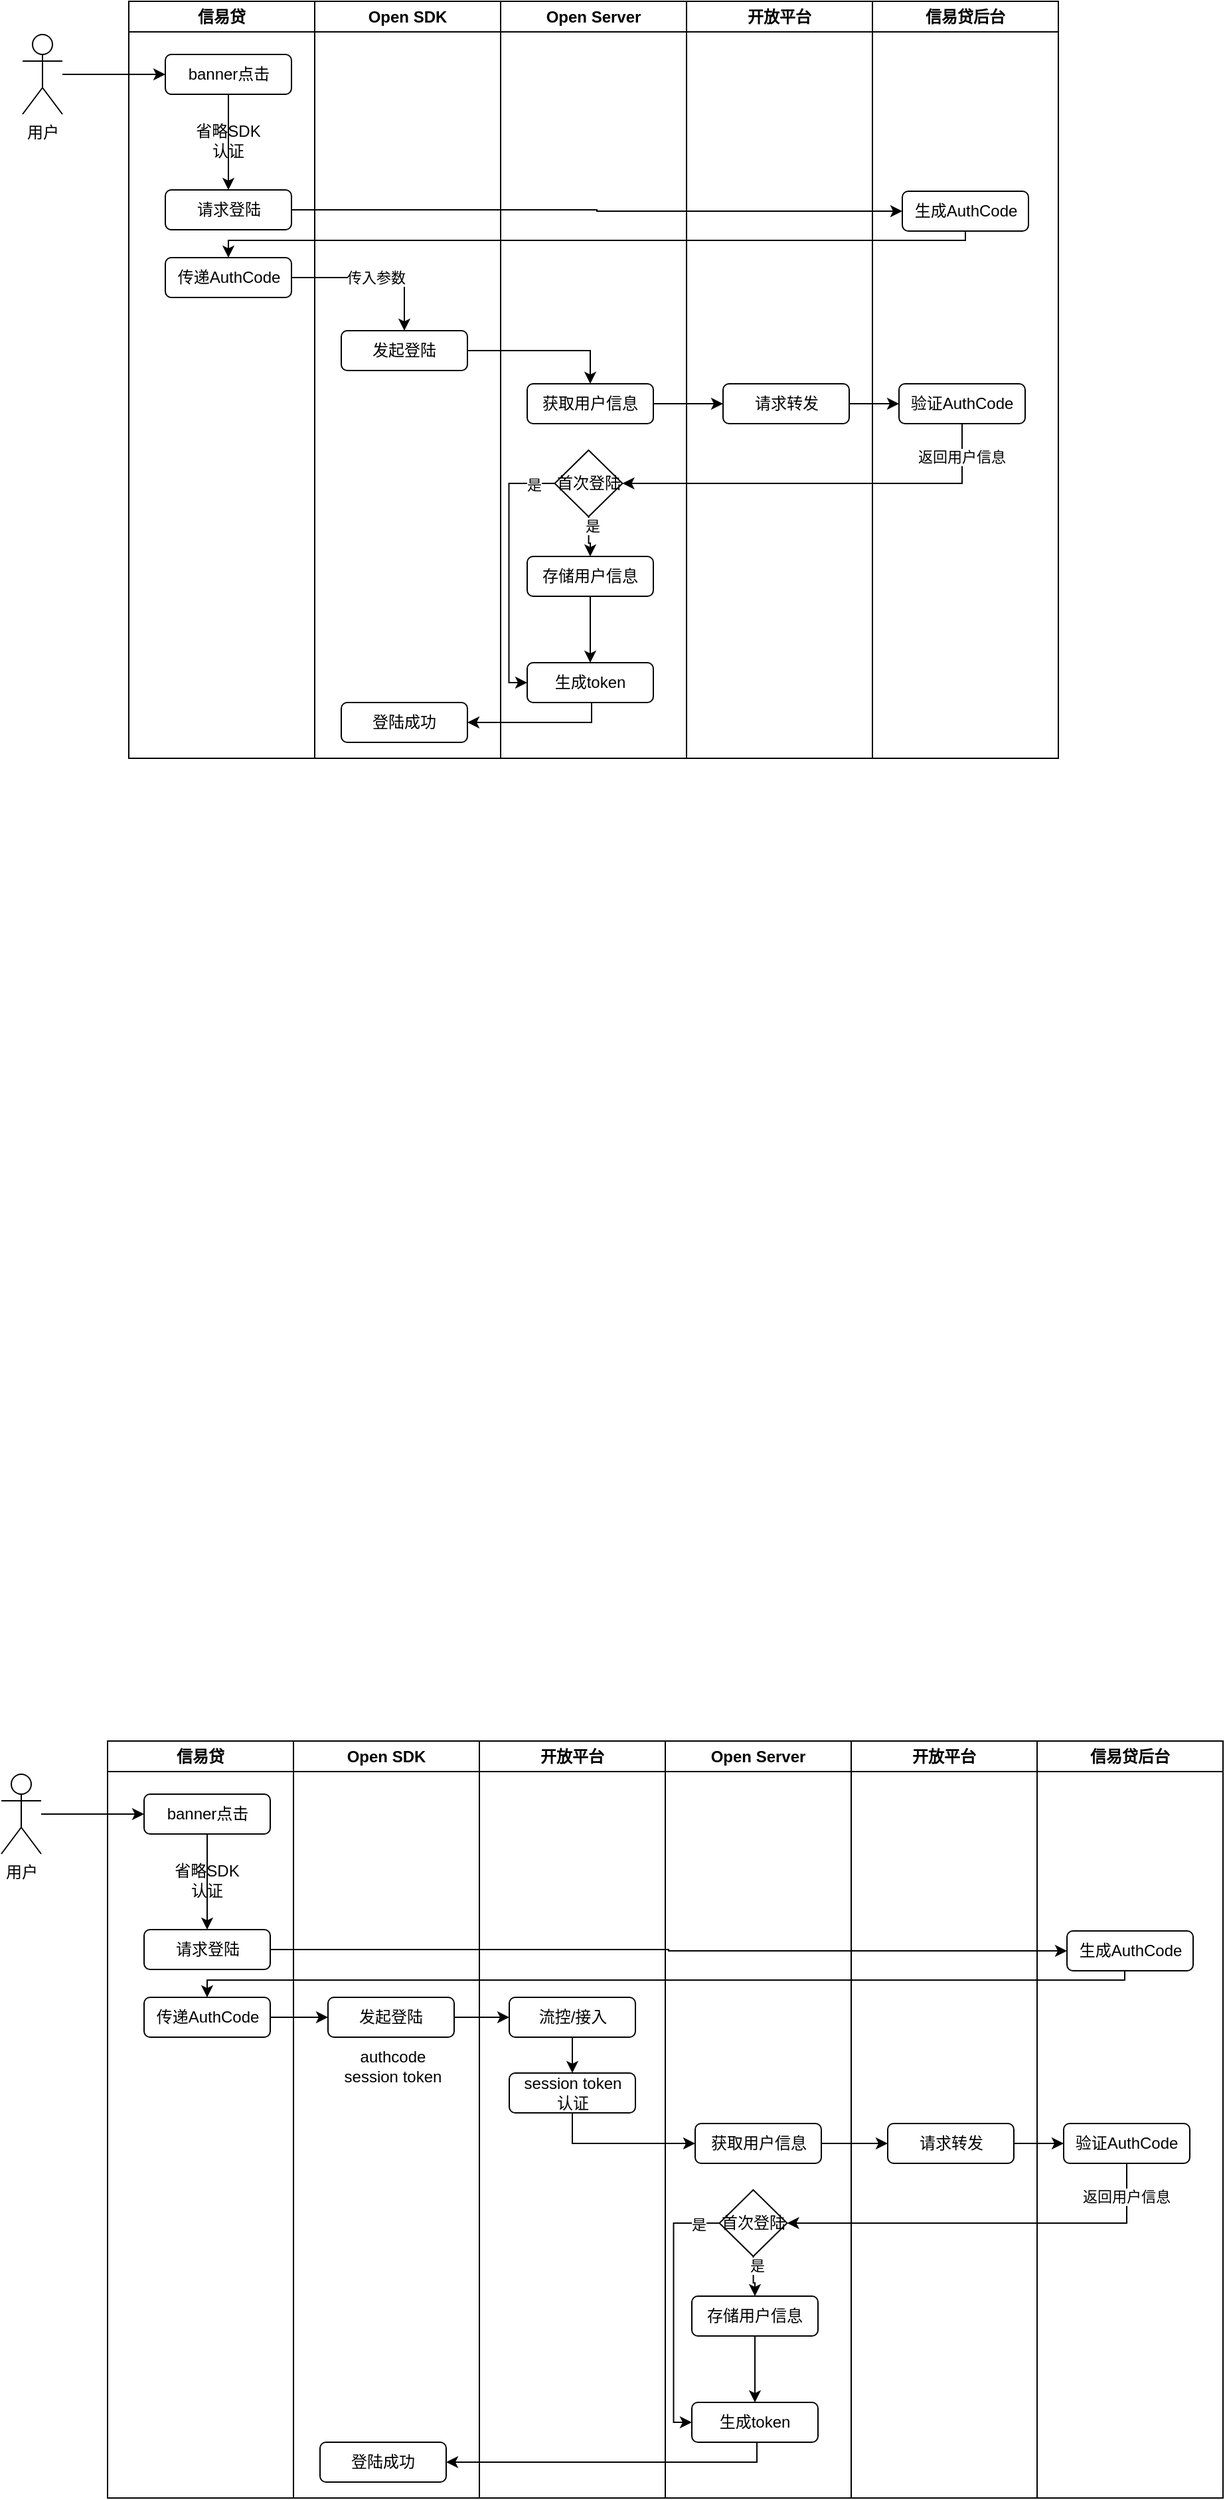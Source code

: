 <mxfile version="21.1.2" type="github" pages="7">
  <diagram id="prtHgNgQTEPvFCAcTncT" name="用户认证流程">
    <mxGraphModel dx="1272" dy="712" grid="1" gridSize="10" guides="1" tooltips="1" connect="1" arrows="1" fold="1" page="1" pageScale="1" pageWidth="827" pageHeight="1169" math="0" shadow="0">
      <root>
        <mxCell id="0" />
        <mxCell id="1" parent="0" />
        <mxCell id="6B23Lj5Vkv22ErtTCzvq-1" value="" style="group" vertex="1" connectable="0" parent="1">
          <mxGeometry x="30" y="100" width="810" height="800" as="geometry" />
        </mxCell>
        <mxCell id="HUE91jR6MAECFMGT26jf-1" value="信易贷" style="swimlane;whiteSpace=wrap;html=1;" parent="6B23Lj5Vkv22ErtTCzvq-1" vertex="1">
          <mxGeometry x="80" width="140" height="570" as="geometry" />
        </mxCell>
        <mxCell id="RnyD0XQLq7-ZdQlaNJKQ-4" style="edgeStyle=orthogonalEdgeStyle;rounded=0;orthogonalLoop=1;jettySize=auto;html=1;" parent="HUE91jR6MAECFMGT26jf-1" source="HUE91jR6MAECFMGT26jf-8" target="HUE91jR6MAECFMGT26jf-42" edge="1">
          <mxGeometry relative="1" as="geometry" />
        </mxCell>
        <mxCell id="HUE91jR6MAECFMGT26jf-8" value="banner点击" style="rounded=1;whiteSpace=wrap;html=1;" parent="HUE91jR6MAECFMGT26jf-1" vertex="1">
          <mxGeometry x="27.5" y="40" width="95" height="30" as="geometry" />
        </mxCell>
        <mxCell id="HUE91jR6MAECFMGT26jf-41" value="传递AuthCode" style="rounded=1;whiteSpace=wrap;html=1;" parent="HUE91jR6MAECFMGT26jf-1" vertex="1">
          <mxGeometry x="27.5" y="193" width="95" height="30" as="geometry" />
        </mxCell>
        <mxCell id="HUE91jR6MAECFMGT26jf-42" value="请求登陆" style="rounded=1;whiteSpace=wrap;html=1;" parent="HUE91jR6MAECFMGT26jf-1" vertex="1">
          <mxGeometry x="27.5" y="142" width="95" height="30" as="geometry" />
        </mxCell>
        <mxCell id="RnyD0XQLq7-ZdQlaNJKQ-3" value="省略SDK认证" style="text;html=1;strokeColor=none;fillColor=none;align=center;verticalAlign=middle;whiteSpace=wrap;rounded=0;" parent="HUE91jR6MAECFMGT26jf-1" vertex="1">
          <mxGeometry x="45" y="90" width="60" height="30" as="geometry" />
        </mxCell>
        <mxCell id="HUE91jR6MAECFMGT26jf-2" value="Open SDK" style="swimlane;whiteSpace=wrap;html=1;" parent="6B23Lj5Vkv22ErtTCzvq-1" vertex="1">
          <mxGeometry x="220" width="140" height="570" as="geometry" />
        </mxCell>
        <mxCell id="HUE91jR6MAECFMGT26jf-15" value="发起登陆" style="rounded=1;whiteSpace=wrap;html=1;" parent="HUE91jR6MAECFMGT26jf-2" vertex="1">
          <mxGeometry x="20" y="248" width="95" height="30" as="geometry" />
        </mxCell>
        <mxCell id="HUE91jR6MAECFMGT26jf-39" value="登陆成功" style="rounded=1;whiteSpace=wrap;html=1;" parent="HUE91jR6MAECFMGT26jf-2" vertex="1">
          <mxGeometry x="20" y="528" width="95" height="30" as="geometry" />
        </mxCell>
        <mxCell id="HUE91jR6MAECFMGT26jf-3" value="Open Server" style="swimlane;whiteSpace=wrap;html=1;" parent="6B23Lj5Vkv22ErtTCzvq-1" vertex="1">
          <mxGeometry x="360" width="140" height="570" as="geometry" />
        </mxCell>
        <mxCell id="HUE91jR6MAECFMGT26jf-18" value="获取用户信息" style="rounded=1;whiteSpace=wrap;html=1;" parent="HUE91jR6MAECFMGT26jf-3" vertex="1">
          <mxGeometry x="20" y="288" width="95" height="30" as="geometry" />
        </mxCell>
        <mxCell id="HUE91jR6MAECFMGT26jf-26" value="生成token" style="rounded=1;whiteSpace=wrap;html=1;" parent="HUE91jR6MAECFMGT26jf-3" vertex="1">
          <mxGeometry x="20" y="498" width="95" height="30" as="geometry" />
        </mxCell>
        <mxCell id="HUE91jR6MAECFMGT26jf-50" style="edgeStyle=orthogonalEdgeStyle;rounded=0;orthogonalLoop=1;jettySize=auto;html=1;entryX=0.5;entryY=0;entryDx=0;entryDy=0;" parent="HUE91jR6MAECFMGT26jf-3" source="HUE91jR6MAECFMGT26jf-47" target="HUE91jR6MAECFMGT26jf-49" edge="1">
          <mxGeometry relative="1" as="geometry" />
        </mxCell>
        <mxCell id="HUE91jR6MAECFMGT26jf-53" value="是" style="edgeLabel;html=1;align=center;verticalAlign=middle;resizable=0;points=[];" parent="HUE91jR6MAECFMGT26jf-50" vertex="1" connectable="0">
          <mxGeometry x="-0.536" y="2" relative="1" as="geometry">
            <mxPoint as="offset" />
          </mxGeometry>
        </mxCell>
        <mxCell id="HUE91jR6MAECFMGT26jf-52" style="edgeStyle=orthogonalEdgeStyle;rounded=0;orthogonalLoop=1;jettySize=auto;html=1;entryX=0;entryY=0.5;entryDx=0;entryDy=0;" parent="HUE91jR6MAECFMGT26jf-3" source="HUE91jR6MAECFMGT26jf-47" target="HUE91jR6MAECFMGT26jf-26" edge="1">
          <mxGeometry relative="1" as="geometry">
            <Array as="points">
              <mxPoint x="6.25" y="363" />
              <mxPoint x="6.25" y="513" />
            </Array>
          </mxGeometry>
        </mxCell>
        <mxCell id="HUE91jR6MAECFMGT26jf-54" value="是" style="edgeLabel;html=1;align=center;verticalAlign=middle;resizable=0;points=[];" parent="HUE91jR6MAECFMGT26jf-52" vertex="1" connectable="0">
          <mxGeometry x="-0.836" y="1" relative="1" as="geometry">
            <mxPoint as="offset" />
          </mxGeometry>
        </mxCell>
        <mxCell id="HUE91jR6MAECFMGT26jf-47" value="首次登陆" style="rhombus;whiteSpace=wrap;html=1;" parent="HUE91jR6MAECFMGT26jf-3" vertex="1">
          <mxGeometry x="40.75" y="338" width="51" height="50" as="geometry" />
        </mxCell>
        <mxCell id="HUE91jR6MAECFMGT26jf-51" style="edgeStyle=orthogonalEdgeStyle;rounded=0;orthogonalLoop=1;jettySize=auto;html=1;" parent="HUE91jR6MAECFMGT26jf-3" source="HUE91jR6MAECFMGT26jf-49" target="HUE91jR6MAECFMGT26jf-26" edge="1">
          <mxGeometry relative="1" as="geometry" />
        </mxCell>
        <mxCell id="HUE91jR6MAECFMGT26jf-49" value="存储用户信息" style="rounded=1;whiteSpace=wrap;html=1;" parent="HUE91jR6MAECFMGT26jf-3" vertex="1">
          <mxGeometry x="20" y="418" width="95" height="30" as="geometry" />
        </mxCell>
        <mxCell id="HUE91jR6MAECFMGT26jf-4" value="开放平台" style="swimlane;whiteSpace=wrap;html=1;" parent="6B23Lj5Vkv22ErtTCzvq-1" vertex="1">
          <mxGeometry x="500" width="140" height="570" as="geometry" />
        </mxCell>
        <mxCell id="HUE91jR6MAECFMGT26jf-19" value="请求转发" style="rounded=1;whiteSpace=wrap;html=1;" parent="HUE91jR6MAECFMGT26jf-4" vertex="1">
          <mxGeometry x="27.5" y="288" width="95" height="30" as="geometry" />
        </mxCell>
        <mxCell id="HUE91jR6MAECFMGT26jf-5" value="信易贷后台" style="swimlane;whiteSpace=wrap;html=1;" parent="6B23Lj5Vkv22ErtTCzvq-1" vertex="1">
          <mxGeometry x="640" width="140" height="570" as="geometry" />
        </mxCell>
        <mxCell id="HUE91jR6MAECFMGT26jf-10" value="生成AuthCode" style="rounded=1;whiteSpace=wrap;html=1;" parent="HUE91jR6MAECFMGT26jf-5" vertex="1">
          <mxGeometry x="22.5" y="143" width="95" height="30" as="geometry" />
        </mxCell>
        <mxCell id="HUE91jR6MAECFMGT26jf-20" value="验证AuthCode" style="rounded=1;whiteSpace=wrap;html=1;" parent="HUE91jR6MAECFMGT26jf-5" vertex="1">
          <mxGeometry x="20" y="288" width="95" height="30" as="geometry" />
        </mxCell>
        <mxCell id="HUE91jR6MAECFMGT26jf-55" style="edgeStyle=orthogonalEdgeStyle;rounded=0;orthogonalLoop=1;jettySize=auto;html=1;entryX=0;entryY=0.5;entryDx=0;entryDy=0;" parent="6B23Lj5Vkv22ErtTCzvq-1" source="HUE91jR6MAECFMGT26jf-6" target="HUE91jR6MAECFMGT26jf-8" edge="1">
          <mxGeometry relative="1" as="geometry" />
        </mxCell>
        <mxCell id="HUE91jR6MAECFMGT26jf-6" value="用户" style="shape=umlActor;verticalLabelPosition=bottom;verticalAlign=top;html=1;outlineConnect=0;" parent="6B23Lj5Vkv22ErtTCzvq-1" vertex="1">
          <mxGeometry y="25" width="30" height="60" as="geometry" />
        </mxCell>
        <mxCell id="HUE91jR6MAECFMGT26jf-21" style="edgeStyle=orthogonalEdgeStyle;rounded=0;orthogonalLoop=1;jettySize=auto;html=1;entryX=0.5;entryY=0;entryDx=0;entryDy=0;" parent="6B23Lj5Vkv22ErtTCzvq-1" source="HUE91jR6MAECFMGT26jf-15" target="HUE91jR6MAECFMGT26jf-18" edge="1">
          <mxGeometry relative="1" as="geometry" />
        </mxCell>
        <mxCell id="HUE91jR6MAECFMGT26jf-22" style="edgeStyle=orthogonalEdgeStyle;rounded=0;orthogonalLoop=1;jettySize=auto;html=1;entryX=0;entryY=0.5;entryDx=0;entryDy=0;" parent="6B23Lj5Vkv22ErtTCzvq-1" source="HUE91jR6MAECFMGT26jf-18" target="HUE91jR6MAECFMGT26jf-19" edge="1">
          <mxGeometry relative="1" as="geometry" />
        </mxCell>
        <mxCell id="HUE91jR6MAECFMGT26jf-23" style="edgeStyle=orthogonalEdgeStyle;rounded=0;orthogonalLoop=1;jettySize=auto;html=1;entryX=0;entryY=0.5;entryDx=0;entryDy=0;" parent="6B23Lj5Vkv22ErtTCzvq-1" source="HUE91jR6MAECFMGT26jf-19" target="HUE91jR6MAECFMGT26jf-20" edge="1">
          <mxGeometry relative="1" as="geometry" />
        </mxCell>
        <mxCell id="HUE91jR6MAECFMGT26jf-25" style="edgeStyle=orthogonalEdgeStyle;rounded=0;orthogonalLoop=1;jettySize=auto;html=1;entryX=1;entryY=0.5;entryDx=0;entryDy=0;" parent="6B23Lj5Vkv22ErtTCzvq-1" source="HUE91jR6MAECFMGT26jf-20" target="HUE91jR6MAECFMGT26jf-47" edge="1">
          <mxGeometry relative="1" as="geometry">
            <mxPoint x="476.5" y="353" as="targetPoint" />
            <Array as="points">
              <mxPoint x="707.25" y="363" />
            </Array>
          </mxGeometry>
        </mxCell>
        <mxCell id="HUE91jR6MAECFMGT26jf-57" value="返回用户信息" style="edgeLabel;html=1;align=center;verticalAlign=middle;resizable=0;points=[];" parent="HUE91jR6MAECFMGT26jf-25" vertex="1" connectable="0">
          <mxGeometry x="-0.842" y="-1" relative="1" as="geometry">
            <mxPoint y="1" as="offset" />
          </mxGeometry>
        </mxCell>
        <mxCell id="HUE91jR6MAECFMGT26jf-40" style="edgeStyle=orthogonalEdgeStyle;rounded=0;orthogonalLoop=1;jettySize=auto;html=1;entryX=1;entryY=0.5;entryDx=0;entryDy=0;" parent="6B23Lj5Vkv22ErtTCzvq-1" source="HUE91jR6MAECFMGT26jf-26" target="HUE91jR6MAECFMGT26jf-39" edge="1">
          <mxGeometry relative="1" as="geometry">
            <Array as="points">
              <mxPoint x="428.5" y="513" />
            </Array>
          </mxGeometry>
        </mxCell>
        <mxCell id="HUE91jR6MAECFMGT26jf-45" value="传入参数" style="edgeStyle=orthogonalEdgeStyle;rounded=0;orthogonalLoop=1;jettySize=auto;html=1;entryX=0.5;entryY=0;entryDx=0;entryDy=0;" parent="6B23Lj5Vkv22ErtTCzvq-1" source="HUE91jR6MAECFMGT26jf-41" target="HUE91jR6MAECFMGT26jf-15" edge="1">
          <mxGeometry x="0.011" relative="1" as="geometry">
            <mxPoint x="291.25" y="233" as="targetPoint" />
            <mxPoint as="offset" />
          </mxGeometry>
        </mxCell>
        <mxCell id="At1jHbaxIyddvzB34sir-1" style="edgeStyle=orthogonalEdgeStyle;rounded=0;orthogonalLoop=1;jettySize=auto;html=1;entryX=0;entryY=0.5;entryDx=0;entryDy=0;" parent="6B23Lj5Vkv22ErtTCzvq-1" source="HUE91jR6MAECFMGT26jf-42" target="HUE91jR6MAECFMGT26jf-10" edge="1">
          <mxGeometry relative="1" as="geometry" />
        </mxCell>
        <mxCell id="RnyD0XQLq7-ZdQlaNJKQ-5" style="edgeStyle=orthogonalEdgeStyle;rounded=0;orthogonalLoop=1;jettySize=auto;html=1;entryX=0.5;entryY=0;entryDx=0;entryDy=0;" parent="6B23Lj5Vkv22ErtTCzvq-1" source="HUE91jR6MAECFMGT26jf-10" target="HUE91jR6MAECFMGT26jf-41" edge="1">
          <mxGeometry relative="1" as="geometry">
            <Array as="points">
              <mxPoint x="710" y="180" />
              <mxPoint x="155" y="180" />
            </Array>
          </mxGeometry>
        </mxCell>
        <mxCell id="6B23Lj5Vkv22ErtTCzvq-3" value="信易贷" style="swimlane;whiteSpace=wrap;html=1;" vertex="1" parent="1">
          <mxGeometry x="94" y="1410" width="140" height="570" as="geometry" />
        </mxCell>
        <mxCell id="6B23Lj5Vkv22ErtTCzvq-4" style="edgeStyle=orthogonalEdgeStyle;rounded=0;orthogonalLoop=1;jettySize=auto;html=1;" edge="1" parent="6B23Lj5Vkv22ErtTCzvq-3" source="6B23Lj5Vkv22ErtTCzvq-5" target="6B23Lj5Vkv22ErtTCzvq-7">
          <mxGeometry relative="1" as="geometry" />
        </mxCell>
        <mxCell id="6B23Lj5Vkv22ErtTCzvq-5" value="banner点击" style="rounded=1;whiteSpace=wrap;html=1;" vertex="1" parent="6B23Lj5Vkv22ErtTCzvq-3">
          <mxGeometry x="27.5" y="40" width="95" height="30" as="geometry" />
        </mxCell>
        <mxCell id="6B23Lj5Vkv22ErtTCzvq-6" value="传递AuthCode" style="rounded=1;whiteSpace=wrap;html=1;" vertex="1" parent="6B23Lj5Vkv22ErtTCzvq-3">
          <mxGeometry x="27.5" y="193" width="95" height="30" as="geometry" />
        </mxCell>
        <mxCell id="6B23Lj5Vkv22ErtTCzvq-7" value="请求登陆" style="rounded=1;whiteSpace=wrap;html=1;" vertex="1" parent="6B23Lj5Vkv22ErtTCzvq-3">
          <mxGeometry x="27.5" y="142" width="95" height="30" as="geometry" />
        </mxCell>
        <mxCell id="6B23Lj5Vkv22ErtTCzvq-8" value="省略SDK认证" style="text;html=1;strokeColor=none;fillColor=none;align=center;verticalAlign=middle;whiteSpace=wrap;rounded=0;" vertex="1" parent="6B23Lj5Vkv22ErtTCzvq-3">
          <mxGeometry x="45" y="90" width="60" height="30" as="geometry" />
        </mxCell>
        <mxCell id="6B23Lj5Vkv22ErtTCzvq-9" value="Open SDK" style="swimlane;whiteSpace=wrap;html=1;" vertex="1" parent="1">
          <mxGeometry x="234" y="1410" width="140" height="570" as="geometry" />
        </mxCell>
        <mxCell id="6B23Lj5Vkv22ErtTCzvq-10" value="发起登陆" style="rounded=1;whiteSpace=wrap;html=1;" vertex="1" parent="6B23Lj5Vkv22ErtTCzvq-9">
          <mxGeometry x="26" y="193" width="95" height="30" as="geometry" />
        </mxCell>
        <mxCell id="6B23Lj5Vkv22ErtTCzvq-11" value="登陆成功" style="rounded=1;whiteSpace=wrap;html=1;" vertex="1" parent="6B23Lj5Vkv22ErtTCzvq-9">
          <mxGeometry x="20" y="528" width="95" height="30" as="geometry" />
        </mxCell>
        <mxCell id="6B23Lj5Vkv22ErtTCzvq-52" value="authcode&lt;br&gt;session token" style="text;html=1;strokeColor=none;fillColor=none;align=center;verticalAlign=middle;whiteSpace=wrap;rounded=0;" vertex="1" parent="6B23Lj5Vkv22ErtTCzvq-9">
          <mxGeometry x="33" y="230" width="84" height="30" as="geometry" />
        </mxCell>
        <mxCell id="6B23Lj5Vkv22ErtTCzvq-12" value="Open Server" style="swimlane;whiteSpace=wrap;html=1;" vertex="1" parent="1">
          <mxGeometry x="514" y="1410" width="140" height="570" as="geometry" />
        </mxCell>
        <mxCell id="6B23Lj5Vkv22ErtTCzvq-13" value="获取用户信息" style="rounded=1;whiteSpace=wrap;html=1;" vertex="1" parent="6B23Lj5Vkv22ErtTCzvq-12">
          <mxGeometry x="22.5" y="288" width="95" height="30" as="geometry" />
        </mxCell>
        <mxCell id="6B23Lj5Vkv22ErtTCzvq-14" value="生成token" style="rounded=1;whiteSpace=wrap;html=1;" vertex="1" parent="6B23Lj5Vkv22ErtTCzvq-12">
          <mxGeometry x="20" y="498" width="95" height="30" as="geometry" />
        </mxCell>
        <mxCell id="6B23Lj5Vkv22ErtTCzvq-15" style="edgeStyle=orthogonalEdgeStyle;rounded=0;orthogonalLoop=1;jettySize=auto;html=1;entryX=0.5;entryY=0;entryDx=0;entryDy=0;" edge="1" parent="6B23Lj5Vkv22ErtTCzvq-12" source="6B23Lj5Vkv22ErtTCzvq-19" target="6B23Lj5Vkv22ErtTCzvq-21">
          <mxGeometry relative="1" as="geometry" />
        </mxCell>
        <mxCell id="6B23Lj5Vkv22ErtTCzvq-16" value="是" style="edgeLabel;html=1;align=center;verticalAlign=middle;resizable=0;points=[];" vertex="1" connectable="0" parent="6B23Lj5Vkv22ErtTCzvq-15">
          <mxGeometry x="-0.536" y="2" relative="1" as="geometry">
            <mxPoint as="offset" />
          </mxGeometry>
        </mxCell>
        <mxCell id="6B23Lj5Vkv22ErtTCzvq-17" style="edgeStyle=orthogonalEdgeStyle;rounded=0;orthogonalLoop=1;jettySize=auto;html=1;entryX=0;entryY=0.5;entryDx=0;entryDy=0;" edge="1" parent="6B23Lj5Vkv22ErtTCzvq-12" source="6B23Lj5Vkv22ErtTCzvq-19" target="6B23Lj5Vkv22ErtTCzvq-14">
          <mxGeometry relative="1" as="geometry">
            <Array as="points">
              <mxPoint x="6.25" y="363" />
              <mxPoint x="6.25" y="513" />
            </Array>
          </mxGeometry>
        </mxCell>
        <mxCell id="6B23Lj5Vkv22ErtTCzvq-18" value="是" style="edgeLabel;html=1;align=center;verticalAlign=middle;resizable=0;points=[];" vertex="1" connectable="0" parent="6B23Lj5Vkv22ErtTCzvq-17">
          <mxGeometry x="-0.836" y="1" relative="1" as="geometry">
            <mxPoint as="offset" />
          </mxGeometry>
        </mxCell>
        <mxCell id="6B23Lj5Vkv22ErtTCzvq-19" value="首次登陆" style="rhombus;whiteSpace=wrap;html=1;" vertex="1" parent="6B23Lj5Vkv22ErtTCzvq-12">
          <mxGeometry x="40.75" y="338" width="51" height="50" as="geometry" />
        </mxCell>
        <mxCell id="6B23Lj5Vkv22ErtTCzvq-20" style="edgeStyle=orthogonalEdgeStyle;rounded=0;orthogonalLoop=1;jettySize=auto;html=1;" edge="1" parent="6B23Lj5Vkv22ErtTCzvq-12" source="6B23Lj5Vkv22ErtTCzvq-21" target="6B23Lj5Vkv22ErtTCzvq-14">
          <mxGeometry relative="1" as="geometry" />
        </mxCell>
        <mxCell id="6B23Lj5Vkv22ErtTCzvq-21" value="存储用户信息" style="rounded=1;whiteSpace=wrap;html=1;" vertex="1" parent="6B23Lj5Vkv22ErtTCzvq-12">
          <mxGeometry x="20" y="418" width="95" height="30" as="geometry" />
        </mxCell>
        <mxCell id="6B23Lj5Vkv22ErtTCzvq-22" value="开放平台" style="swimlane;whiteSpace=wrap;html=1;" vertex="1" parent="1">
          <mxGeometry x="654" y="1410" width="140" height="570" as="geometry" />
        </mxCell>
        <mxCell id="6B23Lj5Vkv22ErtTCzvq-23" value="请求转发" style="rounded=1;whiteSpace=wrap;html=1;" vertex="1" parent="6B23Lj5Vkv22ErtTCzvq-22">
          <mxGeometry x="27.5" y="288" width="95" height="30" as="geometry" />
        </mxCell>
        <mxCell id="6B23Lj5Vkv22ErtTCzvq-24" value="信易贷后台" style="swimlane;whiteSpace=wrap;html=1;" vertex="1" parent="1">
          <mxGeometry x="794" y="1410" width="140" height="570" as="geometry" />
        </mxCell>
        <mxCell id="6B23Lj5Vkv22ErtTCzvq-25" value="生成AuthCode" style="rounded=1;whiteSpace=wrap;html=1;" vertex="1" parent="6B23Lj5Vkv22ErtTCzvq-24">
          <mxGeometry x="22.5" y="143" width="95" height="30" as="geometry" />
        </mxCell>
        <mxCell id="6B23Lj5Vkv22ErtTCzvq-26" value="验证AuthCode" style="rounded=1;whiteSpace=wrap;html=1;" vertex="1" parent="6B23Lj5Vkv22ErtTCzvq-24">
          <mxGeometry x="20" y="288" width="95" height="30" as="geometry" />
        </mxCell>
        <mxCell id="6B23Lj5Vkv22ErtTCzvq-27" style="edgeStyle=orthogonalEdgeStyle;rounded=0;orthogonalLoop=1;jettySize=auto;html=1;entryX=0;entryY=0.5;entryDx=0;entryDy=0;" edge="1" parent="1" source="6B23Lj5Vkv22ErtTCzvq-28" target="6B23Lj5Vkv22ErtTCzvq-5">
          <mxGeometry relative="1" as="geometry" />
        </mxCell>
        <mxCell id="6B23Lj5Vkv22ErtTCzvq-28" value="用户" style="shape=umlActor;verticalLabelPosition=bottom;verticalAlign=top;html=1;outlineConnect=0;" vertex="1" parent="1">
          <mxGeometry x="14" y="1435" width="30" height="60" as="geometry" />
        </mxCell>
        <mxCell id="6B23Lj5Vkv22ErtTCzvq-30" style="edgeStyle=orthogonalEdgeStyle;rounded=0;orthogonalLoop=1;jettySize=auto;html=1;entryX=0;entryY=0.5;entryDx=0;entryDy=0;" edge="1" parent="1" source="6B23Lj5Vkv22ErtTCzvq-13" target="6B23Lj5Vkv22ErtTCzvq-23">
          <mxGeometry relative="1" as="geometry" />
        </mxCell>
        <mxCell id="6B23Lj5Vkv22ErtTCzvq-31" style="edgeStyle=orthogonalEdgeStyle;rounded=0;orthogonalLoop=1;jettySize=auto;html=1;entryX=0;entryY=0.5;entryDx=0;entryDy=0;" edge="1" parent="1" source="6B23Lj5Vkv22ErtTCzvq-23" target="6B23Lj5Vkv22ErtTCzvq-26">
          <mxGeometry relative="1" as="geometry" />
        </mxCell>
        <mxCell id="6B23Lj5Vkv22ErtTCzvq-32" style="edgeStyle=orthogonalEdgeStyle;rounded=0;orthogonalLoop=1;jettySize=auto;html=1;entryX=1;entryY=0.5;entryDx=0;entryDy=0;" edge="1" parent="1" source="6B23Lj5Vkv22ErtTCzvq-26" target="6B23Lj5Vkv22ErtTCzvq-19">
          <mxGeometry relative="1" as="geometry">
            <mxPoint x="630.5" y="1763" as="targetPoint" />
            <Array as="points">
              <mxPoint x="861.25" y="1773" />
            </Array>
          </mxGeometry>
        </mxCell>
        <mxCell id="6B23Lj5Vkv22ErtTCzvq-33" value="返回用户信息" style="edgeLabel;html=1;align=center;verticalAlign=middle;resizable=0;points=[];" vertex="1" connectable="0" parent="6B23Lj5Vkv22ErtTCzvq-32">
          <mxGeometry x="-0.842" y="-1" relative="1" as="geometry">
            <mxPoint y="1" as="offset" />
          </mxGeometry>
        </mxCell>
        <mxCell id="6B23Lj5Vkv22ErtTCzvq-34" style="edgeStyle=orthogonalEdgeStyle;rounded=0;orthogonalLoop=1;jettySize=auto;html=1;entryX=1;entryY=0.5;entryDx=0;entryDy=0;" edge="1" parent="1" source="6B23Lj5Vkv22ErtTCzvq-14" target="6B23Lj5Vkv22ErtTCzvq-11">
          <mxGeometry relative="1" as="geometry">
            <Array as="points">
              <mxPoint x="583" y="1953" />
            </Array>
            <mxPoint x="489" y="1953" as="targetPoint" />
          </mxGeometry>
        </mxCell>
        <mxCell id="6B23Lj5Vkv22ErtTCzvq-36" style="edgeStyle=orthogonalEdgeStyle;rounded=0;orthogonalLoop=1;jettySize=auto;html=1;entryX=0;entryY=0.5;entryDx=0;entryDy=0;" edge="1" parent="1" source="6B23Lj5Vkv22ErtTCzvq-7" target="6B23Lj5Vkv22ErtTCzvq-25">
          <mxGeometry relative="1" as="geometry" />
        </mxCell>
        <mxCell id="6B23Lj5Vkv22ErtTCzvq-37" style="edgeStyle=orthogonalEdgeStyle;rounded=0;orthogonalLoop=1;jettySize=auto;html=1;entryX=0.5;entryY=0;entryDx=0;entryDy=0;" edge="1" parent="1" source="6B23Lj5Vkv22ErtTCzvq-25" target="6B23Lj5Vkv22ErtTCzvq-6">
          <mxGeometry relative="1" as="geometry">
            <Array as="points">
              <mxPoint x="860" y="1590" />
              <mxPoint x="169" y="1590" />
            </Array>
          </mxGeometry>
        </mxCell>
        <mxCell id="6B23Lj5Vkv22ErtTCzvq-38" value="开放平台" style="swimlane;whiteSpace=wrap;html=1;" vertex="1" parent="1">
          <mxGeometry x="374" y="1410" width="140" height="570" as="geometry" />
        </mxCell>
        <mxCell id="6B23Lj5Vkv22ErtTCzvq-50" style="edgeStyle=orthogonalEdgeStyle;rounded=0;orthogonalLoop=1;jettySize=auto;html=1;entryX=0.5;entryY=0;entryDx=0;entryDy=0;" edge="1" parent="6B23Lj5Vkv22ErtTCzvq-38" source="6B23Lj5Vkv22ErtTCzvq-44" target="6B23Lj5Vkv22ErtTCzvq-49">
          <mxGeometry relative="1" as="geometry" />
        </mxCell>
        <mxCell id="6B23Lj5Vkv22ErtTCzvq-44" value="流控/接入" style="rounded=1;whiteSpace=wrap;html=1;" vertex="1" parent="6B23Lj5Vkv22ErtTCzvq-38">
          <mxGeometry x="22.5" y="193" width="95" height="30" as="geometry" />
        </mxCell>
        <mxCell id="6B23Lj5Vkv22ErtTCzvq-49" value="session token&lt;br&gt;认证" style="rounded=1;whiteSpace=wrap;html=1;" vertex="1" parent="6B23Lj5Vkv22ErtTCzvq-38">
          <mxGeometry x="22.5" y="250" width="95" height="30" as="geometry" />
        </mxCell>
        <mxCell id="6B23Lj5Vkv22ErtTCzvq-45" style="edgeStyle=orthogonalEdgeStyle;rounded=0;orthogonalLoop=1;jettySize=auto;html=1;entryX=0;entryY=0.5;entryDx=0;entryDy=0;" edge="1" parent="1" source="6B23Lj5Vkv22ErtTCzvq-10" target="6B23Lj5Vkv22ErtTCzvq-44">
          <mxGeometry relative="1" as="geometry" />
        </mxCell>
        <mxCell id="6B23Lj5Vkv22ErtTCzvq-46" style="edgeStyle=orthogonalEdgeStyle;rounded=0;orthogonalLoop=1;jettySize=auto;html=1;" edge="1" parent="1" source="6B23Lj5Vkv22ErtTCzvq-6" target="6B23Lj5Vkv22ErtTCzvq-10">
          <mxGeometry relative="1" as="geometry" />
        </mxCell>
        <mxCell id="6B23Lj5Vkv22ErtTCzvq-51" style="edgeStyle=orthogonalEdgeStyle;rounded=0;orthogonalLoop=1;jettySize=auto;html=1;entryX=0;entryY=0.5;entryDx=0;entryDy=0;" edge="1" parent="1" source="6B23Lj5Vkv22ErtTCzvq-49" target="6B23Lj5Vkv22ErtTCzvq-13">
          <mxGeometry relative="1" as="geometry">
            <Array as="points">
              <mxPoint x="444" y="1713" />
            </Array>
          </mxGeometry>
        </mxCell>
      </root>
    </mxGraphModel>
  </diagram>
  <diagram id="a6Aap9AQs-NpYRp7l2ay" name="第 2 页">
    <mxGraphModel dx="954" dy="534" grid="1" gridSize="10" guides="1" tooltips="1" connect="1" arrows="1" fold="1" page="1" pageScale="1" pageWidth="827" pageHeight="1169" math="0" shadow="0">
      <root>
        <mxCell id="0" />
        <mxCell id="1" parent="0" />
        <mxCell id="pqqcq0e9v5S-AEF423h1-5" style="edgeStyle=elbowEdgeStyle;rounded=0;orthogonalLoop=1;jettySize=auto;html=1;elbow=vertical;curved=0;" parent="1" source="pqqcq0e9v5S-AEF423h1-2" target="pqqcq0e9v5S-AEF423h1-4" edge="1">
          <mxGeometry relative="1" as="geometry">
            <Array as="points">
              <mxPoint x="420" y="230" />
            </Array>
          </mxGeometry>
        </mxCell>
        <mxCell id="pqqcq0e9v5S-AEF423h1-6" value="请求公钥（明文）" style="edgeLabel;html=1;align=center;verticalAlign=middle;resizable=0;points=[];" parent="pqqcq0e9v5S-AEF423h1-5" vertex="1" connectable="0">
          <mxGeometry x="-0.034" y="2" relative="1" as="geometry">
            <mxPoint as="offset" />
          </mxGeometry>
        </mxCell>
        <mxCell id="pqqcq0e9v5S-AEF423h1-14" style="edgeStyle=elbowEdgeStyle;rounded=0;orthogonalLoop=1;jettySize=auto;html=1;elbow=vertical;curved=0;" parent="1" edge="1">
          <mxGeometry relative="1" as="geometry">
            <mxPoint x="189.071" y="360" as="sourcePoint" />
            <mxPoint x="579.5" y="360" as="targetPoint" />
            <Array as="points">
              <mxPoint x="470" y="360" />
            </Array>
          </mxGeometry>
        </mxCell>
        <mxCell id="pqqcq0e9v5S-AEF423h1-15" value="认证同时上送AES KEY（RSA公钥加密）" style="edgeLabel;html=1;align=center;verticalAlign=middle;resizable=0;points=[];" parent="pqqcq0e9v5S-AEF423h1-14" vertex="1" connectable="0">
          <mxGeometry x="-0.078" y="5" relative="1" as="geometry">
            <mxPoint x="21" y="5" as="offset" />
          </mxGeometry>
        </mxCell>
        <mxCell id="pqqcq0e9v5S-AEF423h1-19" style="edgeStyle=elbowEdgeStyle;rounded=0;orthogonalLoop=1;jettySize=auto;html=1;elbow=horizontal;curved=0;" parent="1" source="pqqcq0e9v5S-AEF423h1-2" target="pqqcq0e9v5S-AEF423h1-4" edge="1">
          <mxGeometry relative="1" as="geometry">
            <Array as="points">
              <mxPoint x="380" y="440" />
            </Array>
          </mxGeometry>
        </mxCell>
        <mxCell id="pqqcq0e9v5S-AEF423h1-20" value="其它接口（AES加密）" style="edgeLabel;html=1;align=center;verticalAlign=middle;resizable=0;points=[];" parent="pqqcq0e9v5S-AEF423h1-19" vertex="1" connectable="0">
          <mxGeometry x="0.12" y="-3" relative="1" as="geometry">
            <mxPoint x="-18" as="offset" />
          </mxGeometry>
        </mxCell>
        <mxCell id="pqqcq0e9v5S-AEF423h1-2" value="OpenSDK&lt;br&gt;客户端" style="shape=umlLifeline;perimeter=lifelinePerimeter;whiteSpace=wrap;html=1;container=1;dropTarget=0;collapsible=0;recursiveResize=0;outlineConnect=0;portConstraint=eastwest;newEdgeStyle={&quot;edgeStyle&quot;:&quot;elbowEdgeStyle&quot;,&quot;elbow&quot;:&quot;vertical&quot;,&quot;curved&quot;:0,&quot;rounded&quot;:0};" parent="1" vertex="1">
          <mxGeometry x="140" y="160" width="100" height="330" as="geometry" />
        </mxCell>
        <mxCell id="pqqcq0e9v5S-AEF423h1-7" style="edgeStyle=elbowEdgeStyle;rounded=0;orthogonalLoop=1;jettySize=auto;html=1;elbow=vertical;curved=0;dashed=1;" parent="1" source="pqqcq0e9v5S-AEF423h1-4" target="pqqcq0e9v5S-AEF423h1-2" edge="1">
          <mxGeometry relative="1" as="geometry">
            <Array as="points">
              <mxPoint x="340" y="270" />
            </Array>
          </mxGeometry>
        </mxCell>
        <mxCell id="pqqcq0e9v5S-AEF423h1-8" value="返回公钥（明文）" style="edgeLabel;html=1;align=center;verticalAlign=middle;resizable=0;points=[];" parent="pqqcq0e9v5S-AEF423h1-7" vertex="1" connectable="0">
          <mxGeometry x="0.049" y="1" relative="1" as="geometry">
            <mxPoint as="offset" />
          </mxGeometry>
        </mxCell>
        <mxCell id="pqqcq0e9v5S-AEF423h1-17" style="edgeStyle=elbowEdgeStyle;rounded=0;orthogonalLoop=1;jettySize=auto;html=1;elbow=vertical;curved=0;dashed=1;" parent="1" source="pqqcq0e9v5S-AEF423h1-4" target="pqqcq0e9v5S-AEF423h1-2" edge="1">
          <mxGeometry relative="1" as="geometry">
            <Array as="points">
              <mxPoint x="420" y="400" />
            </Array>
          </mxGeometry>
        </mxCell>
        <mxCell id="pqqcq0e9v5S-AEF423h1-18" value="认证返回（AES加密）" style="edgeLabel;html=1;align=center;verticalAlign=middle;resizable=0;points=[];" parent="pqqcq0e9v5S-AEF423h1-17" vertex="1" connectable="0">
          <mxGeometry x="-0.083" y="-2" relative="1" as="geometry">
            <mxPoint x="-21" as="offset" />
          </mxGeometry>
        </mxCell>
        <mxCell id="pqqcq0e9v5S-AEF423h1-21" style="edgeStyle=elbowEdgeStyle;rounded=0;orthogonalLoop=1;jettySize=auto;html=1;elbow=vertical;curved=0;dashed=1;" parent="1" source="pqqcq0e9v5S-AEF423h1-4" target="pqqcq0e9v5S-AEF423h1-2" edge="1">
          <mxGeometry relative="1" as="geometry">
            <Array as="points">
              <mxPoint x="390" y="470" />
              <mxPoint x="410" y="480" />
            </Array>
          </mxGeometry>
        </mxCell>
        <mxCell id="pqqcq0e9v5S-AEF423h1-22" value="接口返回（AES加密）" style="edgeLabel;html=1;align=center;verticalAlign=middle;resizable=0;points=[];" parent="pqqcq0e9v5S-AEF423h1-21" vertex="1" connectable="0">
          <mxGeometry x="0.085" y="4" relative="1" as="geometry">
            <mxPoint x="22" y="-4" as="offset" />
          </mxGeometry>
        </mxCell>
        <mxCell id="pqqcq0e9v5S-AEF423h1-4" value="OpenServer&lt;br&gt;服务端" style="shape=umlLifeline;perimeter=lifelinePerimeter;whiteSpace=wrap;html=1;container=1;dropTarget=0;collapsible=0;recursiveResize=0;outlineConnect=0;portConstraint=eastwest;newEdgeStyle={&quot;edgeStyle&quot;:&quot;elbowEdgeStyle&quot;,&quot;elbow&quot;:&quot;vertical&quot;,&quot;curved&quot;:0,&quot;rounded&quot;:0};" parent="1" vertex="1">
          <mxGeometry x="530" y="160" width="100" height="340" as="geometry" />
        </mxCell>
        <mxCell id="pqqcq0e9v5S-AEF423h1-9" style="edgeStyle=elbowEdgeStyle;rounded=0;orthogonalLoop=1;jettySize=auto;html=1;elbow=vertical;curved=0;" parent="1" source="pqqcq0e9v5S-AEF423h1-2" target="pqqcq0e9v5S-AEF423h1-2" edge="1">
          <mxGeometry relative="1" as="geometry">
            <Array as="points">
              <mxPoint x="220" y="300" />
              <mxPoint x="220" y="310" />
            </Array>
          </mxGeometry>
        </mxCell>
        <mxCell id="pqqcq0e9v5S-AEF423h1-13" value="" style="edgeStyle=orthogonalEdgeStyle;elbow=horizontal;endArrow=classic;html=1;rounded=1;endSize=8;startSize=8;targetPerimeterSpacing=15;" parent="1" source="pqqcq0e9v5S-AEF423h1-2" target="pqqcq0e9v5S-AEF423h1-2" edge="1">
          <mxGeometry width="50" height="50" relative="1" as="geometry">
            <mxPoint x="240" y="470" as="sourcePoint" />
            <mxPoint x="290" y="420" as="targetPoint" />
          </mxGeometry>
        </mxCell>
        <mxCell id="pqqcq0e9v5S-AEF423h1-16" value="生成AES KEY" style="edgeLabel;html=1;align=center;verticalAlign=middle;resizable=0;points=[];" parent="pqqcq0e9v5S-AEF423h1-13" vertex="1" connectable="0">
          <mxGeometry x="-0.311" relative="1" as="geometry">
            <mxPoint as="offset" />
          </mxGeometry>
        </mxCell>
      </root>
    </mxGraphModel>
  </diagram>
  <diagram id="tQU2enWdmHUQj06_XxvM" name="第 3 页">
    <mxGraphModel dx="954" dy="534" grid="1" gridSize="10" guides="1" tooltips="1" connect="1" arrows="1" fold="1" page="1" pageScale="1" pageWidth="827" pageHeight="1169" math="0" shadow="0">
      <root>
        <mxCell id="0" />
        <mxCell id="1" parent="0" />
        <mxCell id="1fffh9wYiOY1Lg6xo310-7" style="edgeStyle=orthogonalEdgeStyle;rounded=0;orthogonalLoop=1;jettySize=auto;html=1;entryX=0.5;entryY=0;entryDx=0;entryDy=0;startArrow=classic;startFill=1;" parent="1" source="wPUixyVPcS4irTmX39V8-1" target="wPUixyVPcS4irTmX39V8-16" edge="1">
          <mxGeometry relative="1" as="geometry">
            <Array as="points">
              <mxPoint x="535" y="300" />
              <mxPoint x="535" y="300" />
            </Array>
          </mxGeometry>
        </mxCell>
        <mxCell id="wPUixyVPcS4irTmX39V8-1" value="" style="rounded=0;whiteSpace=wrap;html=1;" parent="1" vertex="1">
          <mxGeometry x="160" y="170" width="410" height="130" as="geometry" />
        </mxCell>
        <mxCell id="1fffh9wYiOY1Lg6xo310-2" style="edgeStyle=orthogonalEdgeStyle;rounded=0;orthogonalLoop=1;jettySize=auto;html=1;" parent="1" source="wPUixyVPcS4irTmX39V8-2" target="wPUixyVPcS4irTmX39V8-10" edge="1">
          <mxGeometry relative="1" as="geometry" />
        </mxCell>
        <mxCell id="EW0aAfrTE9TTsV7Em1PP-3" style="edgeStyle=orthogonalEdgeStyle;rounded=0;orthogonalLoop=1;jettySize=auto;html=1;startArrow=classic;startFill=1;" edge="1" parent="1" source="wPUixyVPcS4irTmX39V8-2" target="EW0aAfrTE9TTsV7Em1PP-1">
          <mxGeometry relative="1" as="geometry" />
        </mxCell>
        <mxCell id="wPUixyVPcS4irTmX39V8-2" value="" style="rounded=0;whiteSpace=wrap;html=1;" parent="1" vertex="1">
          <mxGeometry x="170" y="200" width="170" height="90" as="geometry" />
        </mxCell>
        <mxCell id="wPUixyVPcS4irTmX39V8-3" value="通讯模块" style="rounded=0;whiteSpace=wrap;html=1;" parent="1" vertex="1">
          <mxGeometry x="180" y="250" width="70" height="30" as="geometry" />
        </mxCell>
        <mxCell id="wPUixyVPcS4irTmX39V8-4" value="加解密模块" style="rounded=0;whiteSpace=wrap;html=1;" parent="1" vertex="1">
          <mxGeometry x="260" y="250" width="70" height="30" as="geometry" />
        </mxCell>
        <mxCell id="wPUixyVPcS4irTmX39V8-5" value="人脸识别" style="rounded=0;whiteSpace=wrap;html=1;" parent="1" vertex="1">
          <mxGeometry x="260" y="210" width="70" height="30" as="geometry" />
        </mxCell>
        <mxCell id="wPUixyVPcS4irTmX39V8-6" value="webview" style="rounded=0;whiteSpace=wrap;html=1;" parent="1" vertex="1">
          <mxGeometry x="180" y="210" width="70" height="30" as="geometry" />
        </mxCell>
        <mxCell id="wPUixyVPcS4irTmX39V8-8" value="OpenSDK" style="text;strokeColor=none;fillColor=default;align=left;verticalAlign=middle;spacingLeft=4;spacingRight=4;overflow=hidden;points=[[0,0.5],[1,0.5]];portConstraint=eastwest;rotatable=0;whiteSpace=wrap;html=1;" parent="1" vertex="1">
          <mxGeometry x="180" y="188" width="80" height="16" as="geometry" />
        </mxCell>
        <mxCell id="wPUixyVPcS4irTmX39V8-9" value="信易贷APP" style="text;strokeColor=none;fillColor=default;align=left;verticalAlign=middle;spacingLeft=4;spacingRight=4;overflow=hidden;points=[[0,0.5],[1,0.5]];portConstraint=eastwest;rotatable=0;whiteSpace=wrap;html=1;" parent="1" vertex="1">
          <mxGeometry x="180" y="160" width="80" height="16" as="geometry" />
        </mxCell>
        <mxCell id="wPUixyVPcS4irTmX39V8-10" value="前端服务" style="rounded=0;whiteSpace=wrap;html=1;" parent="1" vertex="1">
          <mxGeometry x="160" y="331" width="120" height="29" as="geometry" />
        </mxCell>
        <mxCell id="wPUixyVPcS4irTmX39V8-12" value="行内系统" style="rounded=0;whiteSpace=wrap;html=1;" parent="1" vertex="1">
          <mxGeometry x="160" y="470" width="190" height="40" as="geometry" />
        </mxCell>
        <mxCell id="wPUixyVPcS4irTmX39V8-15" value="DB服务" style="rounded=0;whiteSpace=wrap;html=1;" parent="1" vertex="1">
          <mxGeometry x="364" y="470" width="86" height="40" as="geometry" />
        </mxCell>
        <mxCell id="wPUixyVPcS4irTmX39V8-16" value="信易贷后台" style="rounded=0;whiteSpace=wrap;html=1;" parent="1" vertex="1">
          <mxGeometry x="500" y="332" width="70" height="178" as="geometry" />
        </mxCell>
        <mxCell id="EW0aAfrTE9TTsV7Em1PP-4" style="edgeStyle=orthogonalEdgeStyle;rounded=0;orthogonalLoop=1;jettySize=auto;html=1;startArrow=classic;startFill=1;" edge="1" parent="1">
          <mxGeometry relative="1" as="geometry">
            <mxPoint x="345.5" y="359" as="sourcePoint" />
            <mxPoint x="345.5" y="400" as="targetPoint" />
            <Array as="points" />
          </mxGeometry>
        </mxCell>
        <mxCell id="EW0aAfrTE9TTsV7Em1PP-8" style="edgeStyle=orthogonalEdgeStyle;rounded=0;orthogonalLoop=1;jettySize=auto;html=1;entryX=0;entryY=0.5;entryDx=0;entryDy=0;startArrow=classic;startFill=1;" edge="1" parent="1" source="EW0aAfrTE9TTsV7Em1PP-1" target="wPUixyVPcS4irTmX39V8-16">
          <mxGeometry relative="1" as="geometry" />
        </mxCell>
        <mxCell id="EW0aAfrTE9TTsV7Em1PP-1" value="开放平台" style="rounded=0;whiteSpace=wrap;html=1;" vertex="1" parent="1">
          <mxGeometry x="305" y="331" width="145" height="28" as="geometry" />
        </mxCell>
        <mxCell id="EW0aAfrTE9TTsV7Em1PP-6" style="edgeStyle=orthogonalEdgeStyle;rounded=0;orthogonalLoop=1;jettySize=auto;html=1;" edge="1" parent="1" source="EW0aAfrTE9TTsV7Em1PP-2" target="wPUixyVPcS4irTmX39V8-12">
          <mxGeometry relative="1" as="geometry" />
        </mxCell>
        <mxCell id="EW0aAfrTE9TTsV7Em1PP-7" style="edgeStyle=orthogonalEdgeStyle;rounded=0;orthogonalLoop=1;jettySize=auto;html=1;" edge="1" parent="1" source="EW0aAfrTE9TTsV7Em1PP-2" target="wPUixyVPcS4irTmX39V8-15">
          <mxGeometry relative="1" as="geometry" />
        </mxCell>
        <mxCell id="EW0aAfrTE9TTsV7Em1PP-2" value="OpenServer" style="rounded=0;whiteSpace=wrap;html=1;" vertex="1" parent="1">
          <mxGeometry x="305" y="400" width="145" height="30" as="geometry" />
        </mxCell>
        <mxCell id="EW0aAfrTE9TTsV7Em1PP-5" style="edgeStyle=orthogonalEdgeStyle;rounded=0;orthogonalLoop=1;jettySize=auto;html=1;startArrow=classic;startFill=1;" edge="1" parent="1">
          <mxGeometry relative="1" as="geometry">
            <mxPoint x="402.5" y="360" as="sourcePoint" />
            <mxPoint x="402.5" y="401" as="targetPoint" />
            <Array as="points">
              <mxPoint x="403" y="371" />
              <mxPoint x="403" y="371" />
            </Array>
          </mxGeometry>
        </mxCell>
      </root>
    </mxGraphModel>
  </diagram>
  <diagram id="JaktBWOUI0QGUDboVFod" name="第 4 页">
    <mxGraphModel dx="954" dy="534" grid="1" gridSize="10" guides="1" tooltips="1" connect="1" arrows="1" fold="1" page="1" pageScale="1" pageWidth="827" pageHeight="1169" math="0" shadow="0">
      <root>
        <mxCell id="0" />
        <mxCell id="1" parent="0" />
        <mxCell id="AvMxlqQdAJS0n23awEo_-4" style="edgeStyle=orthogonalEdgeStyle;rounded=0;orthogonalLoop=1;jettySize=auto;html=1;entryX=0;entryY=0.5;entryDx=0;entryDy=0;" parent="1" source="AvMxlqQdAJS0n23awEo_-2" target="AvMxlqQdAJS0n23awEo_-3" edge="1">
          <mxGeometry relative="1" as="geometry" />
        </mxCell>
        <mxCell id="AvMxlqQdAJS0n23awEo_-2" value="点击推广Banner" style="rounded=1;whiteSpace=wrap;html=1;" parent="1" vertex="1">
          <mxGeometry x="100" y="280" width="120" height="60" as="geometry" />
        </mxCell>
        <mxCell id="AvMxlqQdAJS0n23awEo_-7" style="edgeStyle=orthogonalEdgeStyle;rounded=0;orthogonalLoop=1;jettySize=auto;html=1;entryX=0;entryY=0.5;entryDx=0;entryDy=0;" parent="1" source="AvMxlqQdAJS0n23awEo_-3" target="AvMxlqQdAJS0n23awEo_-5" edge="1">
          <mxGeometry relative="1" as="geometry" />
        </mxCell>
        <mxCell id="AvMxlqQdAJS0n23awEo_-3" value="SDK初始化" style="rounded=1;whiteSpace=wrap;html=1;" parent="1" vertex="1">
          <mxGeometry x="270" y="280" width="120" height="60" as="geometry" />
        </mxCell>
        <mxCell id="AvMxlqQdAJS0n23awEo_-8" style="edgeStyle=orthogonalEdgeStyle;rounded=0;orthogonalLoop=1;jettySize=auto;html=1;entryX=0;entryY=0.5;entryDx=0;entryDy=0;" parent="1" source="AvMxlqQdAJS0n23awEo_-5" target="AvMxlqQdAJS0n23awEo_-6" edge="1">
          <mxGeometry relative="1" as="geometry" />
        </mxCell>
        <mxCell id="AvMxlqQdAJS0n23awEo_-5" value="加载业务页面" style="rounded=1;whiteSpace=wrap;html=1;" parent="1" vertex="1">
          <mxGeometry x="450" y="280" width="120" height="60" as="geometry" />
        </mxCell>
        <mxCell id="AvMxlqQdAJS0n23awEo_-6" value="操作完成" style="rounded=1;whiteSpace=wrap;html=1;" parent="1" vertex="1">
          <mxGeometry x="630" y="280" width="120" height="60" as="geometry" />
        </mxCell>
      </root>
    </mxGraphModel>
  </diagram>
  <diagram id="FBUO2tpx0MaOPd-dJEmQ" name="第 5 页">
    <mxGraphModel dx="954" dy="534" grid="1" gridSize="10" guides="1" tooltips="1" connect="1" arrows="1" fold="1" page="1" pageScale="1" pageWidth="827" pageHeight="1169" math="0" shadow="0">
      <root>
        <mxCell id="0" />
        <mxCell id="1" parent="0" />
        <mxCell id="uj-32wrSAdTSAGL1xzPO-1" value="信易贷" style="swimlane;whiteSpace=wrap;html=1;" parent="1" vertex="1">
          <mxGeometry x="110" y="100" width="140" height="380" as="geometry" />
        </mxCell>
        <mxCell id="uj-32wrSAdTSAGL1xzPO-3" value="banner点击" style="rounded=1;whiteSpace=wrap;html=1;" parent="uj-32wrSAdTSAGL1xzPO-1" vertex="1">
          <mxGeometry x="27.5" y="40" width="95" height="30" as="geometry" />
        </mxCell>
        <mxCell id="uj-32wrSAdTSAGL1xzPO-6" value="Open SDK" style="swimlane;whiteSpace=wrap;html=1;" parent="1" vertex="1">
          <mxGeometry x="250" y="100" width="140" height="380" as="geometry" />
        </mxCell>
        <mxCell id="uj-32wrSAdTSAGL1xzPO-41" value="省略认证登陆" style="text;html=1;strokeColor=none;fillColor=none;align=center;verticalAlign=middle;whiteSpace=wrap;rounded=0;" parent="uj-32wrSAdTSAGL1xzPO-6" vertex="1">
          <mxGeometry x="40" y="85" width="60" height="30" as="geometry" />
        </mxCell>
        <mxCell id="uj-32wrSAdTSAGL1xzPO-42" value="获取页面url" style="rounded=1;whiteSpace=wrap;html=1;" parent="uj-32wrSAdTSAGL1xzPO-6" vertex="1">
          <mxGeometry x="35" y="140" width="70" height="30" as="geometry" />
        </mxCell>
        <mxCell id="uj-32wrSAdTSAGL1xzPO-51" value="" style="edgeStyle=orthogonalEdgeStyle;rounded=0;orthogonalLoop=1;jettySize=auto;html=1;" parent="uj-32wrSAdTSAGL1xzPO-6" source="uj-32wrSAdTSAGL1xzPO-48" target="uj-32wrSAdTSAGL1xzPO-49" edge="1">
          <mxGeometry relative="1" as="geometry" />
        </mxCell>
        <mxCell id="uj-32wrSAdTSAGL1xzPO-48" value="返回url地址" style="rounded=1;whiteSpace=wrap;html=1;" parent="uj-32wrSAdTSAGL1xzPO-6" vertex="1">
          <mxGeometry x="35" y="190" width="70" height="30" as="geometry" />
        </mxCell>
        <mxCell id="uj-32wrSAdTSAGL1xzPO-59" value="" style="edgeStyle=orthogonalEdgeStyle;rounded=0;orthogonalLoop=1;jettySize=auto;html=1;" parent="uj-32wrSAdTSAGL1xzPO-6" source="uj-32wrSAdTSAGL1xzPO-49" target="uj-32wrSAdTSAGL1xzPO-54" edge="1">
          <mxGeometry relative="1" as="geometry" />
        </mxCell>
        <mxCell id="uj-32wrSAdTSAGL1xzPO-49" value="初始化webview" style="rounded=1;whiteSpace=wrap;html=1;" parent="uj-32wrSAdTSAGL1xzPO-6" vertex="1">
          <mxGeometry x="35" y="250" width="70" height="30" as="geometry" />
        </mxCell>
        <mxCell id="uj-32wrSAdTSAGL1xzPO-54" value="加载页面" style="rounded=1;whiteSpace=wrap;html=1;" parent="uj-32wrSAdTSAGL1xzPO-6" vertex="1">
          <mxGeometry x="35" y="310" width="70" height="30" as="geometry" />
        </mxCell>
        <mxCell id="uj-32wrSAdTSAGL1xzPO-12" value="后台服务" style="swimlane;whiteSpace=wrap;html=1;" parent="1" vertex="1">
          <mxGeometry x="390" y="100" width="140" height="380" as="geometry" />
        </mxCell>
        <mxCell id="uj-32wrSAdTSAGL1xzPO-45" value="匹配地址" style="rounded=1;whiteSpace=wrap;html=1;" parent="uj-32wrSAdTSAGL1xzPO-12" vertex="1">
          <mxGeometry x="40" y="140" width="70" height="30" as="geometry" />
        </mxCell>
        <mxCell id="uj-32wrSAdTSAGL1xzPO-28" style="edgeStyle=orthogonalEdgeStyle;rounded=0;orthogonalLoop=1;jettySize=auto;html=1;entryX=0;entryY=0.5;entryDx=0;entryDy=0;" parent="1" source="uj-32wrSAdTSAGL1xzPO-29" target="uj-32wrSAdTSAGL1xzPO-3" edge="1">
          <mxGeometry relative="1" as="geometry" />
        </mxCell>
        <mxCell id="uj-32wrSAdTSAGL1xzPO-29" value="用户" style="shape=umlActor;verticalLabelPosition=bottom;verticalAlign=top;html=1;outlineConnect=0;" parent="1" vertex="1">
          <mxGeometry x="30" y="125" width="30" height="60" as="geometry" />
        </mxCell>
        <mxCell id="uj-32wrSAdTSAGL1xzPO-43" value="页面ID" style="edgeStyle=orthogonalEdgeStyle;rounded=0;orthogonalLoop=1;jettySize=auto;html=1;entryX=0;entryY=0.5;entryDx=0;entryDy=0;" parent="1" source="uj-32wrSAdTSAGL1xzPO-3" target="uj-32wrSAdTSAGL1xzPO-42" edge="1">
          <mxGeometry relative="1" as="geometry" />
        </mxCell>
        <mxCell id="uj-32wrSAdTSAGL1xzPO-46" style="edgeStyle=orthogonalEdgeStyle;rounded=0;orthogonalLoop=1;jettySize=auto;html=1;entryX=0;entryY=0.5;entryDx=0;entryDy=0;" parent="1" source="uj-32wrSAdTSAGL1xzPO-42" target="uj-32wrSAdTSAGL1xzPO-45" edge="1">
          <mxGeometry relative="1" as="geometry" />
        </mxCell>
        <mxCell id="uj-32wrSAdTSAGL1xzPO-50" style="edgeStyle=orthogonalEdgeStyle;rounded=0;orthogonalLoop=1;jettySize=auto;html=1;entryX=1;entryY=0.5;entryDx=0;entryDy=0;" parent="1" source="uj-32wrSAdTSAGL1xzPO-45" target="uj-32wrSAdTSAGL1xzPO-48" edge="1">
          <mxGeometry relative="1" as="geometry">
            <Array as="points">
              <mxPoint x="465" y="305" />
            </Array>
          </mxGeometry>
        </mxCell>
      </root>
    </mxGraphModel>
  </diagram>
  <diagram id="bYAJvbRQxftsofkuRhuR" name="SDK认证流程">
    <mxGraphModel dx="1193" dy="668" grid="1" gridSize="10" guides="1" tooltips="1" connect="1" arrows="1" fold="1" page="1" pageScale="1" pageWidth="827" pageHeight="1169" math="0" shadow="0">
      <root>
        <mxCell id="0" />
        <mxCell id="1" parent="0" />
        <mxCell id="VvSb4gfVBr4AVZhoh4Xt-30" style="edgeStyle=orthogonalEdgeStyle;rounded=0;orthogonalLoop=1;jettySize=auto;html=1;entryX=0.5;entryY=0;entryDx=0;entryDy=0;" parent="1" edge="1">
          <mxGeometry relative="1" as="geometry">
            <mxPoint x="368.75" y="455" as="sourcePoint" />
          </mxGeometry>
        </mxCell>
        <mxCell id="VvSb4gfVBr4AVZhoh4Xt-37" style="edgeStyle=orthogonalEdgeStyle;rounded=0;orthogonalLoop=1;jettySize=auto;html=1;entryX=1;entryY=0.5;entryDx=0;entryDy=0;" parent="1" edge="1">
          <mxGeometry relative="1" as="geometry">
            <Array as="points">
              <mxPoint x="462.25" y="705" />
            </Array>
            <mxPoint x="461.3" y="720" as="sourcePoint" />
          </mxGeometry>
        </mxCell>
        <mxCell id="SnE8CGsp42bAyjMPCYWl-1" value="" style="group" vertex="1" connectable="0" parent="1">
          <mxGeometry x="30" y="100" width="780" height="690" as="geometry" />
        </mxCell>
        <mxCell id="VvSb4gfVBr4AVZhoh4Xt-1" value="信易贷" style="swimlane;whiteSpace=wrap;html=1;" parent="SnE8CGsp42bAyjMPCYWl-1" vertex="1">
          <mxGeometry x="80" width="140" height="690" as="geometry" />
        </mxCell>
        <mxCell id="VvSb4gfVBr4AVZhoh4Xt-2" value="" style="edgeStyle=orthogonalEdgeStyle;rounded=0;orthogonalLoop=1;jettySize=auto;html=1;" parent="VvSb4gfVBr4AVZhoh4Xt-1" source="VvSb4gfVBr4AVZhoh4Xt-3" target="VvSb4gfVBr4AVZhoh4Xt-5" edge="1">
          <mxGeometry relative="1" as="geometry" />
        </mxCell>
        <mxCell id="VvSb4gfVBr4AVZhoh4Xt-3" value="banner点击" style="rounded=1;whiteSpace=wrap;html=1;" parent="VvSb4gfVBr4AVZhoh4Xt-1" vertex="1">
          <mxGeometry x="27.5" y="40" width="95" height="30" as="geometry" />
        </mxCell>
        <mxCell id="VvSb4gfVBr4AVZhoh4Xt-5" value="请求SDK签名" style="rounded=1;whiteSpace=wrap;html=1;" parent="VvSb4gfVBr4AVZhoh4Xt-1" vertex="1">
          <mxGeometry x="27.5" y="100" width="95" height="30" as="geometry" />
        </mxCell>
        <mxCell id="VvSb4gfVBr4AVZhoh4Xt-59" value="获得SDK签名" style="rounded=1;whiteSpace=wrap;html=1;" parent="VvSb4gfVBr4AVZhoh4Xt-1" vertex="1">
          <mxGeometry x="27.5" y="430" width="95" height="30" as="geometry" />
        </mxCell>
        <mxCell id="VvSb4gfVBr4AVZhoh4Xt-83" value="失败回调" style="rounded=1;whiteSpace=wrap;html=1;" parent="VvSb4gfVBr4AVZhoh4Xt-1" vertex="1">
          <mxGeometry x="27.5" y="610" width="95" height="30" as="geometry" />
        </mxCell>
        <mxCell id="VvSb4gfVBr4AVZhoh4Xt-6" value="Open SDK" style="swimlane;whiteSpace=wrap;html=1;" parent="SnE8CGsp42bAyjMPCYWl-1" vertex="1">
          <mxGeometry x="220" width="140" height="690" as="geometry" />
        </mxCell>
        <mxCell id="VvSb4gfVBr4AVZhoh4Xt-9" style="edgeStyle=orthogonalEdgeStyle;rounded=0;orthogonalLoop=1;jettySize=auto;html=1;entryX=0.5;entryY=0;entryDx=0;entryDy=0;" parent="VvSb4gfVBr4AVZhoh4Xt-6" edge="1">
          <mxGeometry relative="1" as="geometry">
            <mxPoint x="71.25" y="295" as="sourcePoint" />
          </mxGeometry>
        </mxCell>
        <mxCell id="VvSb4gfVBr4AVZhoh4Xt-66" value="SDK初始化" style="rounded=1;whiteSpace=wrap;html=1;" parent="VvSb4gfVBr4AVZhoh4Xt-6" vertex="1">
          <mxGeometry x="22.5" y="485" width="95" height="30" as="geometry" />
        </mxCell>
        <mxCell id="VvSb4gfVBr4AVZhoh4Xt-82" value="否" style="edgeStyle=orthogonalEdgeStyle;rounded=0;orthogonalLoop=1;jettySize=auto;html=1;entryX=0.5;entryY=0;entryDx=0;entryDy=0;" parent="VvSb4gfVBr4AVZhoh4Xt-6" source="VvSb4gfVBr4AVZhoh4Xt-78" target="VvSb4gfVBr4AVZhoh4Xt-81" edge="1">
          <mxGeometry relative="1" as="geometry" />
        </mxCell>
        <mxCell id="VvSb4gfVBr4AVZhoh4Xt-87" style="edgeStyle=orthogonalEdgeStyle;rounded=0;orthogonalLoop=1;jettySize=auto;html=1;entryX=0;entryY=0.5;entryDx=0;entryDy=0;" parent="VvSb4gfVBr4AVZhoh4Xt-6" source="VvSb4gfVBr4AVZhoh4Xt-78" target="VvSb4gfVBr4AVZhoh4Xt-86" edge="1">
          <mxGeometry relative="1" as="geometry">
            <Array as="points">
              <mxPoint x="8" y="555" />
              <mxPoint x="8" y="665" />
            </Array>
          </mxGeometry>
        </mxCell>
        <mxCell id="VvSb4gfVBr4AVZhoh4Xt-88" value="是" style="edgeLabel;html=1;align=center;verticalAlign=middle;resizable=0;points=[];" parent="VvSb4gfVBr4AVZhoh4Xt-87" vertex="1" connectable="0">
          <mxGeometry x="-0.288" y="1" relative="1" as="geometry">
            <mxPoint as="offset" />
          </mxGeometry>
        </mxCell>
        <mxCell id="VvSb4gfVBr4AVZhoh4Xt-78" value="通过" style="rhombus;whiteSpace=wrap;html=1;" parent="VvSb4gfVBr4AVZhoh4Xt-6" vertex="1">
          <mxGeometry x="40" y="530" width="70" height="50" as="geometry" />
        </mxCell>
        <mxCell id="VvSb4gfVBr4AVZhoh4Xt-81" value="失败页" style="rounded=1;whiteSpace=wrap;html=1;" parent="VvSb4gfVBr4AVZhoh4Xt-6" vertex="1">
          <mxGeometry x="27.5" y="610" width="95" height="30" as="geometry" />
        </mxCell>
        <mxCell id="VvSb4gfVBr4AVZhoh4Xt-86" value="后续流程" style="rounded=1;whiteSpace=wrap;html=1;" parent="VvSb4gfVBr4AVZhoh4Xt-6" vertex="1">
          <mxGeometry x="27.5" y="650" width="95" height="30" as="geometry" />
        </mxCell>
        <mxCell id="VvSb4gfVBr4AVZhoh4Xt-12" value="Open Server" style="swimlane;whiteSpace=wrap;html=1;" parent="SnE8CGsp42bAyjMPCYWl-1" vertex="1">
          <mxGeometry x="360" width="140" height="690" as="geometry" />
        </mxCell>
        <mxCell id="VvSb4gfVBr4AVZhoh4Xt-16" style="edgeStyle=orthogonalEdgeStyle;rounded=0;orthogonalLoop=1;jettySize=auto;html=1;entryX=0.5;entryY=0;entryDx=0;entryDy=0;" parent="VvSb4gfVBr4AVZhoh4Xt-12" edge="1">
          <mxGeometry relative="1" as="geometry">
            <mxPoint x="70" y="480" as="sourcePoint" />
          </mxGeometry>
        </mxCell>
        <mxCell id="VvSb4gfVBr4AVZhoh4Xt-17" value="否" style="edgeLabel;html=1;align=center;verticalAlign=middle;resizable=0;points=[];" parent="VvSb4gfVBr4AVZhoh4Xt-16" vertex="1" connectable="0">
          <mxGeometry x="-0.536" y="2" relative="1" as="geometry">
            <mxPoint as="offset" />
          </mxGeometry>
        </mxCell>
        <mxCell id="VvSb4gfVBr4AVZhoh4Xt-18" style="edgeStyle=orthogonalEdgeStyle;rounded=0;orthogonalLoop=1;jettySize=auto;html=1;entryX=0;entryY=0.5;entryDx=0;entryDy=0;" parent="VvSb4gfVBr4AVZhoh4Xt-12" edge="1">
          <mxGeometry relative="1" as="geometry">
            <Array as="points">
              <mxPoint x="10" y="455" />
              <mxPoint x="10" y="605" />
            </Array>
            <mxPoint x="44.5" y="455" as="sourcePoint" />
          </mxGeometry>
        </mxCell>
        <mxCell id="VvSb4gfVBr4AVZhoh4Xt-19" value="是" style="edgeLabel;html=1;align=center;verticalAlign=middle;resizable=0;points=[];" parent="VvSb4gfVBr4AVZhoh4Xt-18" vertex="1" connectable="0">
          <mxGeometry x="-0.836" y="1" relative="1" as="geometry">
            <mxPoint as="offset" />
          </mxGeometry>
        </mxCell>
        <mxCell id="VvSb4gfVBr4AVZhoh4Xt-21" style="edgeStyle=orthogonalEdgeStyle;rounded=0;orthogonalLoop=1;jettySize=auto;html=1;" parent="VvSb4gfVBr4AVZhoh4Xt-12" edge="1">
          <mxGeometry relative="1" as="geometry">
            <mxPoint x="71.25" y="540" as="sourcePoint" />
          </mxGeometry>
        </mxCell>
        <mxCell id="VvSb4gfVBr4AVZhoh4Xt-69" value="转发请求" style="rounded=1;whiteSpace=wrap;html=1;" parent="VvSb4gfVBr4AVZhoh4Xt-12" vertex="1">
          <mxGeometry x="30" y="485" width="95" height="30" as="geometry" />
        </mxCell>
        <mxCell id="VvSb4gfVBr4AVZhoh4Xt-73" value="透传结果" style="rounded=1;whiteSpace=wrap;html=1;" parent="VvSb4gfVBr4AVZhoh4Xt-12" vertex="1">
          <mxGeometry x="30" y="540" width="95" height="30" as="geometry" />
        </mxCell>
        <mxCell id="VvSb4gfVBr4AVZhoh4Xt-23" value="开放平台" style="swimlane;whiteSpace=wrap;html=1;" parent="SnE8CGsp42bAyjMPCYWl-1" vertex="1">
          <mxGeometry x="500" width="140" height="690" as="geometry" />
        </mxCell>
        <mxCell id="VvSb4gfVBr4AVZhoh4Xt-45" value="生成AccessToken" style="rounded=1;whiteSpace=wrap;html=1;" parent="VvSb4gfVBr4AVZhoh4Xt-23" vertex="1">
          <mxGeometry x="22.5" y="185" width="95" height="30" as="geometry" />
        </mxCell>
        <mxCell id="VvSb4gfVBr4AVZhoh4Xt-56" value="生成NonceTicket" style="rounded=1;whiteSpace=wrap;html=1;" parent="VvSb4gfVBr4AVZhoh4Xt-23" vertex="1">
          <mxGeometry x="22.5" y="320" width="95" height="30" as="geometry" />
        </mxCell>
        <mxCell id="VvSb4gfVBr4AVZhoh4Xt-70" value="签名验证" style="rounded=1;whiteSpace=wrap;html=1;" parent="VvSb4gfVBr4AVZhoh4Xt-23" vertex="1">
          <mxGeometry x="30" y="485" width="95" height="30" as="geometry" />
        </mxCell>
        <mxCell id="VvSb4gfVBr4AVZhoh4Xt-25" value="信易贷后台" style="swimlane;whiteSpace=wrap;html=1;" parent="SnE8CGsp42bAyjMPCYWl-1" vertex="1">
          <mxGeometry x="640" width="140" height="690" as="geometry" />
        </mxCell>
        <mxCell id="VvSb4gfVBr4AVZhoh4Xt-44" style="edgeStyle=orthogonalEdgeStyle;rounded=0;orthogonalLoop=1;jettySize=auto;html=1;entryX=0.5;entryY=0;entryDx=0;entryDy=0;" parent="VvSb4gfVBr4AVZhoh4Xt-25" source="VvSb4gfVBr4AVZhoh4Xt-26" target="VvSb4gfVBr4AVZhoh4Xt-43" edge="1">
          <mxGeometry relative="1" as="geometry" />
        </mxCell>
        <mxCell id="VvSb4gfVBr4AVZhoh4Xt-26" value="接受请求" style="rounded=1;whiteSpace=wrap;html=1;" parent="VvSb4gfVBr4AVZhoh4Xt-25" vertex="1">
          <mxGeometry x="22.5" y="101" width="95" height="30" as="geometry" />
        </mxCell>
        <mxCell id="VvSb4gfVBr4AVZhoh4Xt-27" value="生成SDK签名" style="rounded=1;whiteSpace=wrap;html=1;" parent="VvSb4gfVBr4AVZhoh4Xt-25" vertex="1">
          <mxGeometry x="23.75" y="380" width="95" height="30" as="geometry" />
        </mxCell>
        <mxCell id="VvSb4gfVBr4AVZhoh4Xt-53" style="edgeStyle=orthogonalEdgeStyle;rounded=0;orthogonalLoop=1;jettySize=auto;html=1;entryX=1;entryY=0.5;entryDx=0;entryDy=0;" parent="VvSb4gfVBr4AVZhoh4Xt-25" source="VvSb4gfVBr4AVZhoh4Xt-43" target="VvSb4gfVBr4AVZhoh4Xt-51" edge="1">
          <mxGeometry relative="1" as="geometry">
            <Array as="points">
              <mxPoint x="130" y="200" />
              <mxPoint x="130" y="335" />
            </Array>
          </mxGeometry>
        </mxCell>
        <mxCell id="VvSb4gfVBr4AVZhoh4Xt-55" value="是" style="edgeLabel;html=1;align=center;verticalAlign=middle;resizable=0;points=[];" parent="VvSb4gfVBr4AVZhoh4Xt-53" vertex="1" connectable="0">
          <mxGeometry x="-0.784" relative="1" as="geometry">
            <mxPoint as="offset" />
          </mxGeometry>
        </mxCell>
        <mxCell id="VvSb4gfVBr4AVZhoh4Xt-43" value="缓存" style="rhombus;whiteSpace=wrap;html=1;" parent="VvSb4gfVBr4AVZhoh4Xt-25" vertex="1">
          <mxGeometry x="39" y="170" width="61" height="60" as="geometry" />
        </mxCell>
        <mxCell id="VvSb4gfVBr4AVZhoh4Xt-52" value="" style="edgeStyle=orthogonalEdgeStyle;rounded=0;orthogonalLoop=1;jettySize=auto;html=1;" parent="VvSb4gfVBr4AVZhoh4Xt-25" source="VvSb4gfVBr4AVZhoh4Xt-49" target="VvSb4gfVBr4AVZhoh4Xt-51" edge="1">
          <mxGeometry relative="1" as="geometry" />
        </mxCell>
        <mxCell id="VvSb4gfVBr4AVZhoh4Xt-49" value="缓存AccessToken" style="rounded=1;whiteSpace=wrap;html=1;" parent="VvSb4gfVBr4AVZhoh4Xt-25" vertex="1">
          <mxGeometry x="23.75" y="250" width="95" height="30" as="geometry" />
        </mxCell>
        <mxCell id="VvSb4gfVBr4AVZhoh4Xt-51" value="请求NonceTicket" style="rounded=1;whiteSpace=wrap;html=1;" parent="VvSb4gfVBr4AVZhoh4Xt-25" vertex="1">
          <mxGeometry x="23.75" y="320" width="95" height="30" as="geometry" />
        </mxCell>
        <mxCell id="VvSb4gfVBr4AVZhoh4Xt-28" style="edgeStyle=orthogonalEdgeStyle;rounded=0;orthogonalLoop=1;jettySize=auto;html=1;entryX=0;entryY=0.5;entryDx=0;entryDy=0;" parent="SnE8CGsp42bAyjMPCYWl-1" source="VvSb4gfVBr4AVZhoh4Xt-29" target="VvSb4gfVBr4AVZhoh4Xt-3" edge="1">
          <mxGeometry relative="1" as="geometry" />
        </mxCell>
        <mxCell id="VvSb4gfVBr4AVZhoh4Xt-29" value="用户" style="shape=umlActor;verticalLabelPosition=bottom;verticalAlign=top;html=1;outlineConnect=0;" parent="SnE8CGsp42bAyjMPCYWl-1" vertex="1">
          <mxGeometry y="25" width="30" height="60" as="geometry" />
        </mxCell>
        <mxCell id="VvSb4gfVBr4AVZhoh4Xt-40" style="edgeStyle=orthogonalEdgeStyle;rounded=0;orthogonalLoop=1;jettySize=auto;html=1;entryX=0;entryY=0.5;entryDx=0;entryDy=0;" parent="SnE8CGsp42bAyjMPCYWl-1" source="VvSb4gfVBr4AVZhoh4Xt-5" target="VvSb4gfVBr4AVZhoh4Xt-26" edge="1">
          <mxGeometry relative="1" as="geometry" />
        </mxCell>
        <mxCell id="VvSb4gfVBr4AVZhoh4Xt-46" style="edgeStyle=orthogonalEdgeStyle;rounded=0;orthogonalLoop=1;jettySize=auto;html=1;entryX=1;entryY=0.5;entryDx=0;entryDy=0;" parent="SnE8CGsp42bAyjMPCYWl-1" source="VvSb4gfVBr4AVZhoh4Xt-43" target="VvSb4gfVBr4AVZhoh4Xt-45" edge="1">
          <mxGeometry relative="1" as="geometry" />
        </mxCell>
        <mxCell id="VvSb4gfVBr4AVZhoh4Xt-54" value="否" style="edgeLabel;html=1;align=center;verticalAlign=middle;resizable=0;points=[];" parent="VvSb4gfVBr4AVZhoh4Xt-46" vertex="1" connectable="0">
          <mxGeometry x="-0.35" relative="1" as="geometry">
            <mxPoint as="offset" />
          </mxGeometry>
        </mxCell>
        <mxCell id="VvSb4gfVBr4AVZhoh4Xt-50" style="edgeStyle=orthogonalEdgeStyle;rounded=0;orthogonalLoop=1;jettySize=auto;html=1;entryX=0;entryY=0.5;entryDx=0;entryDy=0;" parent="SnE8CGsp42bAyjMPCYWl-1" source="VvSb4gfVBr4AVZhoh4Xt-45" target="VvSb4gfVBr4AVZhoh4Xt-49" edge="1">
          <mxGeometry relative="1" as="geometry">
            <Array as="points">
              <mxPoint x="580" y="265" />
            </Array>
          </mxGeometry>
        </mxCell>
        <mxCell id="VvSb4gfVBr4AVZhoh4Xt-57" style="edgeStyle=orthogonalEdgeStyle;rounded=0;orthogonalLoop=1;jettySize=auto;html=1;entryX=1;entryY=0.5;entryDx=0;entryDy=0;" parent="SnE8CGsp42bAyjMPCYWl-1" source="VvSb4gfVBr4AVZhoh4Xt-51" target="VvSb4gfVBr4AVZhoh4Xt-56" edge="1">
          <mxGeometry relative="1" as="geometry" />
        </mxCell>
        <mxCell id="VvSb4gfVBr4AVZhoh4Xt-63" style="edgeStyle=orthogonalEdgeStyle;rounded=0;orthogonalLoop=1;jettySize=auto;html=1;entryX=0;entryY=0.5;entryDx=0;entryDy=0;" parent="SnE8CGsp42bAyjMPCYWl-1" source="VvSb4gfVBr4AVZhoh4Xt-56" target="VvSb4gfVBr4AVZhoh4Xt-27" edge="1">
          <mxGeometry relative="1" as="geometry">
            <Array as="points">
              <mxPoint x="580" y="395" />
            </Array>
          </mxGeometry>
        </mxCell>
        <mxCell id="VvSb4gfVBr4AVZhoh4Xt-65" style="edgeStyle=orthogonalEdgeStyle;rounded=0;orthogonalLoop=1;jettySize=auto;html=1;entryX=1;entryY=0.5;entryDx=0;entryDy=0;" parent="SnE8CGsp42bAyjMPCYWl-1" source="VvSb4gfVBr4AVZhoh4Xt-27" target="VvSb4gfVBr4AVZhoh4Xt-59" edge="1">
          <mxGeometry relative="1" as="geometry">
            <Array as="points">
              <mxPoint x="711" y="445" />
            </Array>
          </mxGeometry>
        </mxCell>
        <mxCell id="VvSb4gfVBr4AVZhoh4Xt-67" style="edgeStyle=orthogonalEdgeStyle;rounded=0;orthogonalLoop=1;jettySize=auto;html=1;entryX=0;entryY=0.5;entryDx=0;entryDy=0;" parent="SnE8CGsp42bAyjMPCYWl-1" source="VvSb4gfVBr4AVZhoh4Xt-59" target="VvSb4gfVBr4AVZhoh4Xt-66" edge="1">
          <mxGeometry relative="1" as="geometry">
            <Array as="points">
              <mxPoint x="150" y="500" />
            </Array>
          </mxGeometry>
        </mxCell>
        <mxCell id="VvSb4gfVBr4AVZhoh4Xt-68" value="签名" style="edgeLabel;html=1;align=center;verticalAlign=middle;resizable=0;points=[];" parent="VvSb4gfVBr4AVZhoh4Xt-67" vertex="1" connectable="0">
          <mxGeometry x="-0.155" y="-1" relative="1" as="geometry">
            <mxPoint y="1" as="offset" />
          </mxGeometry>
        </mxCell>
        <mxCell id="VvSb4gfVBr4AVZhoh4Xt-71" style="edgeStyle=orthogonalEdgeStyle;rounded=0;orthogonalLoop=1;jettySize=auto;html=1;entryX=0;entryY=0.5;entryDx=0;entryDy=0;" parent="SnE8CGsp42bAyjMPCYWl-1" source="VvSb4gfVBr4AVZhoh4Xt-66" target="VvSb4gfVBr4AVZhoh4Xt-69" edge="1">
          <mxGeometry relative="1" as="geometry" />
        </mxCell>
        <mxCell id="VvSb4gfVBr4AVZhoh4Xt-72" style="edgeStyle=orthogonalEdgeStyle;rounded=0;orthogonalLoop=1;jettySize=auto;html=1;entryX=0;entryY=0.5;entryDx=0;entryDy=0;" parent="SnE8CGsp42bAyjMPCYWl-1" source="VvSb4gfVBr4AVZhoh4Xt-69" target="VvSb4gfVBr4AVZhoh4Xt-70" edge="1">
          <mxGeometry relative="1" as="geometry" />
        </mxCell>
        <mxCell id="VvSb4gfVBr4AVZhoh4Xt-74" style="edgeStyle=orthogonalEdgeStyle;rounded=0;orthogonalLoop=1;jettySize=auto;html=1;entryX=1;entryY=0.5;entryDx=0;entryDy=0;" parent="SnE8CGsp42bAyjMPCYWl-1" source="VvSb4gfVBr4AVZhoh4Xt-70" target="VvSb4gfVBr4AVZhoh4Xt-73" edge="1">
          <mxGeometry relative="1" as="geometry">
            <Array as="points">
              <mxPoint x="578" y="555" />
            </Array>
          </mxGeometry>
        </mxCell>
        <mxCell id="VvSb4gfVBr4AVZhoh4Xt-79" style="edgeStyle=orthogonalEdgeStyle;rounded=0;orthogonalLoop=1;jettySize=auto;html=1;entryX=1;entryY=0.5;entryDx=0;entryDy=0;" parent="SnE8CGsp42bAyjMPCYWl-1" source="VvSb4gfVBr4AVZhoh4Xt-73" target="VvSb4gfVBr4AVZhoh4Xt-78" edge="1">
          <mxGeometry relative="1" as="geometry" />
        </mxCell>
        <mxCell id="VvSb4gfVBr4AVZhoh4Xt-84" style="edgeStyle=orthogonalEdgeStyle;rounded=0;orthogonalLoop=1;jettySize=auto;html=1;entryX=1;entryY=0.5;entryDx=0;entryDy=0;" parent="SnE8CGsp42bAyjMPCYWl-1" source="VvSb4gfVBr4AVZhoh4Xt-81" target="VvSb4gfVBr4AVZhoh4Xt-83" edge="1">
          <mxGeometry relative="1" as="geometry" />
        </mxCell>
        <mxCell id="SnE8CGsp42bAyjMPCYWl-3" value="信易贷" style="swimlane;whiteSpace=wrap;html=1;" vertex="1" parent="1">
          <mxGeometry x="140" y="1410" width="140" height="690" as="geometry" />
        </mxCell>
        <mxCell id="SnE8CGsp42bAyjMPCYWl-4" value="" style="edgeStyle=orthogonalEdgeStyle;rounded=0;orthogonalLoop=1;jettySize=auto;html=1;" edge="1" parent="SnE8CGsp42bAyjMPCYWl-3" source="SnE8CGsp42bAyjMPCYWl-5" target="SnE8CGsp42bAyjMPCYWl-6">
          <mxGeometry relative="1" as="geometry" />
        </mxCell>
        <mxCell id="SnE8CGsp42bAyjMPCYWl-5" value="banner点击" style="rounded=1;whiteSpace=wrap;html=1;" vertex="1" parent="SnE8CGsp42bAyjMPCYWl-3">
          <mxGeometry x="27.5" y="40" width="95" height="30" as="geometry" />
        </mxCell>
        <mxCell id="SnE8CGsp42bAyjMPCYWl-6" value="请求SDK签名" style="rounded=1;whiteSpace=wrap;html=1;" vertex="1" parent="SnE8CGsp42bAyjMPCYWl-3">
          <mxGeometry x="27.5" y="100" width="95" height="30" as="geometry" />
        </mxCell>
        <mxCell id="SnE8CGsp42bAyjMPCYWl-7" value="获得SDK签名" style="rounded=1;whiteSpace=wrap;html=1;" vertex="1" parent="SnE8CGsp42bAyjMPCYWl-3">
          <mxGeometry x="27.5" y="430" width="95" height="30" as="geometry" />
        </mxCell>
        <mxCell id="SnE8CGsp42bAyjMPCYWl-8" value="失败回调" style="rounded=1;whiteSpace=wrap;html=1;" vertex="1" parent="SnE8CGsp42bAyjMPCYWl-3">
          <mxGeometry x="27.5" y="610" width="95" height="30" as="geometry" />
        </mxCell>
        <mxCell id="SnE8CGsp42bAyjMPCYWl-9" value="Open SDK" style="swimlane;whiteSpace=wrap;html=1;" vertex="1" parent="1">
          <mxGeometry x="280" y="1410" width="140" height="690" as="geometry" />
        </mxCell>
        <mxCell id="SnE8CGsp42bAyjMPCYWl-10" style="edgeStyle=orthogonalEdgeStyle;rounded=0;orthogonalLoop=1;jettySize=auto;html=1;entryX=0.5;entryY=0;entryDx=0;entryDy=0;" edge="1" parent="SnE8CGsp42bAyjMPCYWl-9">
          <mxGeometry relative="1" as="geometry">
            <mxPoint x="71.25" y="295" as="sourcePoint" />
          </mxGeometry>
        </mxCell>
        <mxCell id="SnE8CGsp42bAyjMPCYWl-11" value="SDK初始化" style="rounded=1;whiteSpace=wrap;html=1;" vertex="1" parent="SnE8CGsp42bAyjMPCYWl-9">
          <mxGeometry x="22.5" y="485" width="95" height="30" as="geometry" />
        </mxCell>
        <mxCell id="SnE8CGsp42bAyjMPCYWl-12" value="否" style="edgeStyle=orthogonalEdgeStyle;rounded=0;orthogonalLoop=1;jettySize=auto;html=1;entryX=0.5;entryY=0;entryDx=0;entryDy=0;" edge="1" parent="SnE8CGsp42bAyjMPCYWl-9" source="SnE8CGsp42bAyjMPCYWl-15" target="SnE8CGsp42bAyjMPCYWl-16">
          <mxGeometry relative="1" as="geometry" />
        </mxCell>
        <mxCell id="SnE8CGsp42bAyjMPCYWl-13" style="edgeStyle=orthogonalEdgeStyle;rounded=0;orthogonalLoop=1;jettySize=auto;html=1;entryX=0;entryY=0.5;entryDx=0;entryDy=0;" edge="1" parent="SnE8CGsp42bAyjMPCYWl-9" source="SnE8CGsp42bAyjMPCYWl-15" target="SnE8CGsp42bAyjMPCYWl-17">
          <mxGeometry relative="1" as="geometry">
            <Array as="points">
              <mxPoint x="8" y="555" />
              <mxPoint x="8" y="665" />
            </Array>
          </mxGeometry>
        </mxCell>
        <mxCell id="SnE8CGsp42bAyjMPCYWl-14" value="是" style="edgeLabel;html=1;align=center;verticalAlign=middle;resizable=0;points=[];" vertex="1" connectable="0" parent="SnE8CGsp42bAyjMPCYWl-13">
          <mxGeometry x="-0.288" y="1" relative="1" as="geometry">
            <mxPoint as="offset" />
          </mxGeometry>
        </mxCell>
        <mxCell id="SnE8CGsp42bAyjMPCYWl-15" value="通过" style="rhombus;whiteSpace=wrap;html=1;" vertex="1" parent="SnE8CGsp42bAyjMPCYWl-9">
          <mxGeometry x="40" y="530" width="70" height="50" as="geometry" />
        </mxCell>
        <mxCell id="SnE8CGsp42bAyjMPCYWl-16" value="失败页" style="rounded=1;whiteSpace=wrap;html=1;" vertex="1" parent="SnE8CGsp42bAyjMPCYWl-9">
          <mxGeometry x="27.5" y="610" width="95" height="30" as="geometry" />
        </mxCell>
        <mxCell id="SnE8CGsp42bAyjMPCYWl-17" value="后续流程" style="rounded=1;whiteSpace=wrap;html=1;" vertex="1" parent="SnE8CGsp42bAyjMPCYWl-9">
          <mxGeometry x="27.5" y="650" width="95" height="30" as="geometry" />
        </mxCell>
        <mxCell id="SnE8CGsp42bAyjMPCYWl-26" value="开放平台" style="swimlane;whiteSpace=wrap;html=1;" vertex="1" parent="1">
          <mxGeometry x="420" y="1410" width="140" height="690" as="geometry" />
        </mxCell>
        <mxCell id="SnE8CGsp42bAyjMPCYWl-27" value="生成AccessToken" style="rounded=1;whiteSpace=wrap;html=1;" vertex="1" parent="SnE8CGsp42bAyjMPCYWl-26">
          <mxGeometry x="22.5" y="185" width="95" height="30" as="geometry" />
        </mxCell>
        <mxCell id="SnE8CGsp42bAyjMPCYWl-28" value="生成NonceTicket" style="rounded=1;whiteSpace=wrap;html=1;" vertex="1" parent="SnE8CGsp42bAyjMPCYWl-26">
          <mxGeometry x="22.5" y="320" width="95" height="30" as="geometry" />
        </mxCell>
        <mxCell id="SnE8CGsp42bAyjMPCYWl-29" value="签名验证" style="rounded=1;whiteSpace=wrap;html=1;" vertex="1" parent="SnE8CGsp42bAyjMPCYWl-26">
          <mxGeometry x="30" y="485" width="95" height="30" as="geometry" />
        </mxCell>
        <mxCell id="SnE8CGsp42bAyjMPCYWl-30" value="信易贷后台" style="swimlane;whiteSpace=wrap;html=1;" vertex="1" parent="1">
          <mxGeometry x="560" y="1410" width="140" height="690" as="geometry" />
        </mxCell>
        <mxCell id="SnE8CGsp42bAyjMPCYWl-31" style="edgeStyle=orthogonalEdgeStyle;rounded=0;orthogonalLoop=1;jettySize=auto;html=1;entryX=0.5;entryY=0;entryDx=0;entryDy=0;" edge="1" parent="SnE8CGsp42bAyjMPCYWl-30" source="SnE8CGsp42bAyjMPCYWl-32" target="SnE8CGsp42bAyjMPCYWl-36">
          <mxGeometry relative="1" as="geometry" />
        </mxCell>
        <mxCell id="SnE8CGsp42bAyjMPCYWl-32" value="接受请求" style="rounded=1;whiteSpace=wrap;html=1;" vertex="1" parent="SnE8CGsp42bAyjMPCYWl-30">
          <mxGeometry x="22.5" y="101" width="95" height="30" as="geometry" />
        </mxCell>
        <mxCell id="SnE8CGsp42bAyjMPCYWl-33" value="生成SDK签名" style="rounded=1;whiteSpace=wrap;html=1;" vertex="1" parent="SnE8CGsp42bAyjMPCYWl-30">
          <mxGeometry x="23.75" y="380" width="95" height="30" as="geometry" />
        </mxCell>
        <mxCell id="SnE8CGsp42bAyjMPCYWl-34" style="edgeStyle=orthogonalEdgeStyle;rounded=0;orthogonalLoop=1;jettySize=auto;html=1;entryX=1;entryY=0.5;entryDx=0;entryDy=0;" edge="1" parent="SnE8CGsp42bAyjMPCYWl-30" source="SnE8CGsp42bAyjMPCYWl-36" target="SnE8CGsp42bAyjMPCYWl-39">
          <mxGeometry relative="1" as="geometry">
            <Array as="points">
              <mxPoint x="130" y="200" />
              <mxPoint x="130" y="335" />
            </Array>
          </mxGeometry>
        </mxCell>
        <mxCell id="SnE8CGsp42bAyjMPCYWl-35" value="是" style="edgeLabel;html=1;align=center;verticalAlign=middle;resizable=0;points=[];" vertex="1" connectable="0" parent="SnE8CGsp42bAyjMPCYWl-34">
          <mxGeometry x="-0.784" relative="1" as="geometry">
            <mxPoint as="offset" />
          </mxGeometry>
        </mxCell>
        <mxCell id="SnE8CGsp42bAyjMPCYWl-36" value="缓存" style="rhombus;whiteSpace=wrap;html=1;" vertex="1" parent="SnE8CGsp42bAyjMPCYWl-30">
          <mxGeometry x="39" y="170" width="61" height="60" as="geometry" />
        </mxCell>
        <mxCell id="SnE8CGsp42bAyjMPCYWl-37" value="" style="edgeStyle=orthogonalEdgeStyle;rounded=0;orthogonalLoop=1;jettySize=auto;html=1;" edge="1" parent="SnE8CGsp42bAyjMPCYWl-30" source="SnE8CGsp42bAyjMPCYWl-38" target="SnE8CGsp42bAyjMPCYWl-39">
          <mxGeometry relative="1" as="geometry" />
        </mxCell>
        <mxCell id="SnE8CGsp42bAyjMPCYWl-38" value="缓存AccessToken" style="rounded=1;whiteSpace=wrap;html=1;" vertex="1" parent="SnE8CGsp42bAyjMPCYWl-30">
          <mxGeometry x="23.75" y="250" width="95" height="30" as="geometry" />
        </mxCell>
        <mxCell id="SnE8CGsp42bAyjMPCYWl-39" value="请求NonceTicket" style="rounded=1;whiteSpace=wrap;html=1;" vertex="1" parent="SnE8CGsp42bAyjMPCYWl-30">
          <mxGeometry x="23.75" y="320" width="95" height="30" as="geometry" />
        </mxCell>
        <mxCell id="SnE8CGsp42bAyjMPCYWl-40" style="edgeStyle=orthogonalEdgeStyle;rounded=0;orthogonalLoop=1;jettySize=auto;html=1;entryX=0;entryY=0.5;entryDx=0;entryDy=0;" edge="1" parent="1" source="SnE8CGsp42bAyjMPCYWl-41" target="SnE8CGsp42bAyjMPCYWl-5">
          <mxGeometry relative="1" as="geometry" />
        </mxCell>
        <mxCell id="SnE8CGsp42bAyjMPCYWl-41" value="用户" style="shape=umlActor;verticalLabelPosition=bottom;verticalAlign=top;html=1;outlineConnect=0;" vertex="1" parent="1">
          <mxGeometry x="60" y="1435" width="30" height="60" as="geometry" />
        </mxCell>
        <mxCell id="SnE8CGsp42bAyjMPCYWl-42" style="edgeStyle=orthogonalEdgeStyle;rounded=0;orthogonalLoop=1;jettySize=auto;html=1;entryX=0;entryY=0.5;entryDx=0;entryDy=0;" edge="1" parent="1" source="SnE8CGsp42bAyjMPCYWl-6" target="SnE8CGsp42bAyjMPCYWl-32">
          <mxGeometry relative="1" as="geometry" />
        </mxCell>
        <mxCell id="SnE8CGsp42bAyjMPCYWl-43" style="edgeStyle=orthogonalEdgeStyle;rounded=0;orthogonalLoop=1;jettySize=auto;html=1;entryX=1;entryY=0.5;entryDx=0;entryDy=0;" edge="1" parent="1" source="SnE8CGsp42bAyjMPCYWl-36" target="SnE8CGsp42bAyjMPCYWl-27">
          <mxGeometry relative="1" as="geometry" />
        </mxCell>
        <mxCell id="SnE8CGsp42bAyjMPCYWl-44" value="否" style="edgeLabel;html=1;align=center;verticalAlign=middle;resizable=0;points=[];" vertex="1" connectable="0" parent="SnE8CGsp42bAyjMPCYWl-43">
          <mxGeometry x="-0.35" relative="1" as="geometry">
            <mxPoint as="offset" />
          </mxGeometry>
        </mxCell>
        <mxCell id="SnE8CGsp42bAyjMPCYWl-45" style="edgeStyle=orthogonalEdgeStyle;rounded=0;orthogonalLoop=1;jettySize=auto;html=1;entryX=0;entryY=0.5;entryDx=0;entryDy=0;" edge="1" parent="1" source="SnE8CGsp42bAyjMPCYWl-27" target="SnE8CGsp42bAyjMPCYWl-38">
          <mxGeometry relative="1" as="geometry">
            <Array as="points">
              <mxPoint x="500" y="1675" />
            </Array>
          </mxGeometry>
        </mxCell>
        <mxCell id="SnE8CGsp42bAyjMPCYWl-46" style="edgeStyle=orthogonalEdgeStyle;rounded=0;orthogonalLoop=1;jettySize=auto;html=1;entryX=1;entryY=0.5;entryDx=0;entryDy=0;" edge="1" parent="1" source="SnE8CGsp42bAyjMPCYWl-39" target="SnE8CGsp42bAyjMPCYWl-28">
          <mxGeometry relative="1" as="geometry" />
        </mxCell>
        <mxCell id="SnE8CGsp42bAyjMPCYWl-47" style="edgeStyle=orthogonalEdgeStyle;rounded=0;orthogonalLoop=1;jettySize=auto;html=1;entryX=0;entryY=0.5;entryDx=0;entryDy=0;" edge="1" parent="1" source="SnE8CGsp42bAyjMPCYWl-28" target="SnE8CGsp42bAyjMPCYWl-33">
          <mxGeometry relative="1" as="geometry">
            <Array as="points">
              <mxPoint x="500" y="1805" />
            </Array>
          </mxGeometry>
        </mxCell>
        <mxCell id="SnE8CGsp42bAyjMPCYWl-48" style="edgeStyle=orthogonalEdgeStyle;rounded=0;orthogonalLoop=1;jettySize=auto;html=1;entryX=1;entryY=0.5;entryDx=0;entryDy=0;" edge="1" parent="1" source="SnE8CGsp42bAyjMPCYWl-33" target="SnE8CGsp42bAyjMPCYWl-7">
          <mxGeometry relative="1" as="geometry">
            <Array as="points">
              <mxPoint x="630" y="1855" />
            </Array>
          </mxGeometry>
        </mxCell>
        <mxCell id="SnE8CGsp42bAyjMPCYWl-49" style="edgeStyle=orthogonalEdgeStyle;rounded=0;orthogonalLoop=1;jettySize=auto;html=1;entryX=0;entryY=0.5;entryDx=0;entryDy=0;" edge="1" parent="1" source="SnE8CGsp42bAyjMPCYWl-7" target="SnE8CGsp42bAyjMPCYWl-11">
          <mxGeometry relative="1" as="geometry">
            <Array as="points">
              <mxPoint x="210" y="1910" />
            </Array>
          </mxGeometry>
        </mxCell>
        <mxCell id="SnE8CGsp42bAyjMPCYWl-50" value="签名" style="edgeLabel;html=1;align=center;verticalAlign=middle;resizable=0;points=[];" vertex="1" connectable="0" parent="SnE8CGsp42bAyjMPCYWl-49">
          <mxGeometry x="-0.155" y="-1" relative="1" as="geometry">
            <mxPoint y="1" as="offset" />
          </mxGeometry>
        </mxCell>
        <mxCell id="SnE8CGsp42bAyjMPCYWl-55" style="edgeStyle=orthogonalEdgeStyle;rounded=0;orthogonalLoop=1;jettySize=auto;html=1;entryX=1;entryY=0.5;entryDx=0;entryDy=0;" edge="1" parent="1" source="SnE8CGsp42bAyjMPCYWl-16" target="SnE8CGsp42bAyjMPCYWl-8">
          <mxGeometry relative="1" as="geometry" />
        </mxCell>
        <mxCell id="SnE8CGsp42bAyjMPCYWl-56" style="edgeStyle=orthogonalEdgeStyle;rounded=0;orthogonalLoop=1;jettySize=auto;html=1;" edge="1" parent="1" source="SnE8CGsp42bAyjMPCYWl-11" target="SnE8CGsp42bAyjMPCYWl-29">
          <mxGeometry relative="1" as="geometry" />
        </mxCell>
        <mxCell id="SnE8CGsp42bAyjMPCYWl-57" style="edgeStyle=orthogonalEdgeStyle;rounded=0;orthogonalLoop=1;jettySize=auto;html=1;entryX=1;entryY=0.5;entryDx=0;entryDy=0;" edge="1" parent="1" source="SnE8CGsp42bAyjMPCYWl-29" target="SnE8CGsp42bAyjMPCYWl-15">
          <mxGeometry relative="1" as="geometry">
            <Array as="points">
              <mxPoint x="490" y="1965" />
            </Array>
          </mxGeometry>
        </mxCell>
        <mxCell id="SnE8CGsp42bAyjMPCYWl-60" value="sdkToken" style="edgeLabel;html=1;align=center;verticalAlign=middle;resizable=0;points=[];" vertex="1" connectable="0" parent="SnE8CGsp42bAyjMPCYWl-57">
          <mxGeometry x="-0.002" y="2" relative="1" as="geometry">
            <mxPoint x="-10" y="-2" as="offset" />
          </mxGeometry>
        </mxCell>
        <mxCell id="SnE8CGsp42bAyjMPCYWl-58" value="appId&lt;br&gt;appSign" style="text;html=1;strokeColor=none;fillColor=none;align=center;verticalAlign=middle;whiteSpace=wrap;rounded=0;" vertex="1" parent="1">
          <mxGeometry x="711" y="1511" width="60" height="30" as="geometry" />
        </mxCell>
        <mxCell id="SnE8CGsp42bAyjMPCYWl-59" value="appId&lt;br&gt;AccessToken&lt;br&gt;userId" style="text;html=1;strokeColor=none;fillColor=none;align=center;verticalAlign=middle;whiteSpace=wrap;rounded=0;" vertex="1" parent="1">
          <mxGeometry x="720" y="1730" width="60" height="30" as="geometry" />
        </mxCell>
      </root>
    </mxGraphModel>
  </diagram>
  <diagram id="SuensHVPfST16omAg39d" name="请求调用策略">
    <mxGraphModel dx="954" dy="568" grid="1" gridSize="10" guides="1" tooltips="1" connect="1" arrows="1" fold="1" page="1" pageScale="1" pageWidth="827" pageHeight="1169" math="0" shadow="0">
      <root>
        <mxCell id="0" />
        <mxCell id="1" parent="0" />
        <mxCell id="OMvfOcRThy3rYpR1GqOY-2" value="前端服务" style="rounded=0;whiteSpace=wrap;html=1;" vertex="1" parent="1">
          <mxGeometry x="220" y="360" width="130" height="40" as="geometry" />
        </mxCell>
        <mxCell id="OMvfOcRThy3rYpR1GqOY-3" value="OpenServer" style="rounded=0;whiteSpace=wrap;html=1;" vertex="1" parent="1">
          <mxGeometry x="360" y="360" width="120" height="40" as="geometry" />
        </mxCell>
        <mxCell id="OMvfOcRThy3rYpR1GqOY-11" style="edgeStyle=orthogonalEdgeStyle;rounded=0;orthogonalLoop=1;jettySize=auto;html=1;entryX=0.5;entryY=0;entryDx=0;entryDy=0;shape=flexArrow;" edge="1" parent="1" source="OMvfOcRThy3rYpR1GqOY-4" target="OMvfOcRThy3rYpR1GqOY-3">
          <mxGeometry relative="1" as="geometry" />
        </mxCell>
        <mxCell id="OMvfOcRThy3rYpR1GqOY-4" value="SDK网络模块" style="rounded=0;whiteSpace=wrap;html=1;" vertex="1" parent="1">
          <mxGeometry x="360" y="290" width="120" height="40" as="geometry" />
        </mxCell>
        <mxCell id="OMvfOcRThy3rYpR1GqOY-8" style="edgeStyle=orthogonalEdgeStyle;rounded=0;orthogonalLoop=1;jettySize=auto;html=1;shape=flexArrow;" edge="1" parent="1" source="OMvfOcRThy3rYpR1GqOY-6" target="OMvfOcRThy3rYpR1GqOY-4">
          <mxGeometry relative="1" as="geometry" />
        </mxCell>
        <mxCell id="OMvfOcRThy3rYpR1GqOY-6" value="ajax请求" style="rounded=0;whiteSpace=wrap;html=1;" vertex="1" parent="1">
          <mxGeometry x="360" y="180" width="120" height="40" as="geometry" />
        </mxCell>
        <mxCell id="OMvfOcRThy3rYpR1GqOY-10" style="edgeStyle=orthogonalEdgeStyle;rounded=0;orthogonalLoop=1;jettySize=auto;html=1;shape=flexArrow;" edge="1" parent="1" source="OMvfOcRThy3rYpR1GqOY-7" target="OMvfOcRThy3rYpR1GqOY-2">
          <mxGeometry relative="1" as="geometry">
            <Array as="points">
              <mxPoint x="280" y="330" />
              <mxPoint x="280" y="330" />
            </Array>
          </mxGeometry>
        </mxCell>
        <mxCell id="OMvfOcRThy3rYpR1GqOY-7" value="静态资源请求" style="rounded=0;whiteSpace=wrap;html=1;" vertex="1" parent="1">
          <mxGeometry x="220" y="180" width="120" height="40" as="geometry" />
        </mxCell>
        <mxCell id="OMvfOcRThy3rYpR1GqOY-9" value="" style="line;strokeWidth=2;html=1;perimeter=backbonePerimeter;points=[];outlineConnect=0;strokeColor=#b5aaaa;" vertex="1" parent="1">
          <mxGeometry x="160" y="260" width="390" height="10" as="geometry" />
        </mxCell>
        <mxCell id="OMvfOcRThy3rYpR1GqOY-12" value="认证、加签、加密逻辑" style="text;html=1;strokeColor=none;fillColor=none;align=center;verticalAlign=middle;whiteSpace=wrap;rounded=0;" vertex="1" parent="1">
          <mxGeometry x="500" y="295" width="140" height="35" as="geometry" />
        </mxCell>
        <mxCell id="OMvfOcRThy3rYpR1GqOY-13" value="webview" style="text;html=1;strokeColor=none;fillColor=none;align=center;verticalAlign=middle;whiteSpace=wrap;rounded=0;" vertex="1" parent="1">
          <mxGeometry x="325" y="230" width="60" height="30" as="geometry" />
        </mxCell>
        <mxCell id="OMvfOcRThy3rYpR1GqOY-15" value="前端服务" style="rounded=0;whiteSpace=wrap;html=1;" vertex="1" parent="1">
          <mxGeometry x="220" y="690" width="130" height="40" as="geometry" />
        </mxCell>
        <mxCell id="OMvfOcRThy3rYpR1GqOY-16" value="OpenServer" style="rounded=0;whiteSpace=wrap;html=1;" vertex="1" parent="1">
          <mxGeometry x="360" y="690" width="120" height="40" as="geometry" />
        </mxCell>
        <mxCell id="OMvfOcRThy3rYpR1GqOY-17" style="edgeStyle=orthogonalEdgeStyle;rounded=0;orthogonalLoop=1;jettySize=auto;html=1;entryX=0.5;entryY=0;entryDx=0;entryDy=0;shape=flexArrow;exitX=0.5;exitY=1;exitDx=0;exitDy=0;" edge="1" parent="1" source="OMvfOcRThy3rYpR1GqOY-20" target="OMvfOcRThy3rYpR1GqOY-16">
          <mxGeometry relative="1" as="geometry">
            <mxPoint x="420" y="660" as="sourcePoint" />
          </mxGeometry>
        </mxCell>
        <mxCell id="OMvfOcRThy3rYpR1GqOY-20" value="ajax请求" style="rounded=0;whiteSpace=wrap;html=1;" vertex="1" parent="1">
          <mxGeometry x="360" y="510" width="120" height="40" as="geometry" />
        </mxCell>
        <mxCell id="OMvfOcRThy3rYpR1GqOY-21" style="edgeStyle=orthogonalEdgeStyle;rounded=0;orthogonalLoop=1;jettySize=auto;html=1;shape=flexArrow;" edge="1" parent="1" source="OMvfOcRThy3rYpR1GqOY-22" target="OMvfOcRThy3rYpR1GqOY-15">
          <mxGeometry relative="1" as="geometry">
            <Array as="points">
              <mxPoint x="280" y="660" />
              <mxPoint x="280" y="660" />
            </Array>
          </mxGeometry>
        </mxCell>
        <mxCell id="OMvfOcRThy3rYpR1GqOY-22" value="静态资源请求" style="rounded=0;whiteSpace=wrap;html=1;" vertex="1" parent="1">
          <mxGeometry x="220" y="510" width="120" height="40" as="geometry" />
        </mxCell>
        <mxCell id="OMvfOcRThy3rYpR1GqOY-23" value="" style="line;strokeWidth=2;html=1;perimeter=backbonePerimeter;points=[];outlineConnect=0;strokeColor=#b5aaaa;" vertex="1" parent="1">
          <mxGeometry x="160" y="590" width="390" height="10" as="geometry" />
        </mxCell>
        <mxCell id="OMvfOcRThy3rYpR1GqOY-25" value="webview" style="text;html=1;strokeColor=none;fillColor=none;align=center;verticalAlign=middle;whiteSpace=wrap;rounded=0;" vertex="1" parent="1">
          <mxGeometry x="325" y="560" width="60" height="30" as="geometry" />
        </mxCell>
        <mxCell id="OMvfOcRThy3rYpR1GqOY-26" value="关闭加密策略" style="text;html=1;strokeColor=none;fillColor=none;align=center;verticalAlign=middle;whiteSpace=wrap;rounded=0;" vertex="1" parent="1">
          <mxGeometry x="325" y="610" width="60" height="30" as="geometry" />
        </mxCell>
      </root>
    </mxGraphModel>
  </diagram>
</mxfile>
